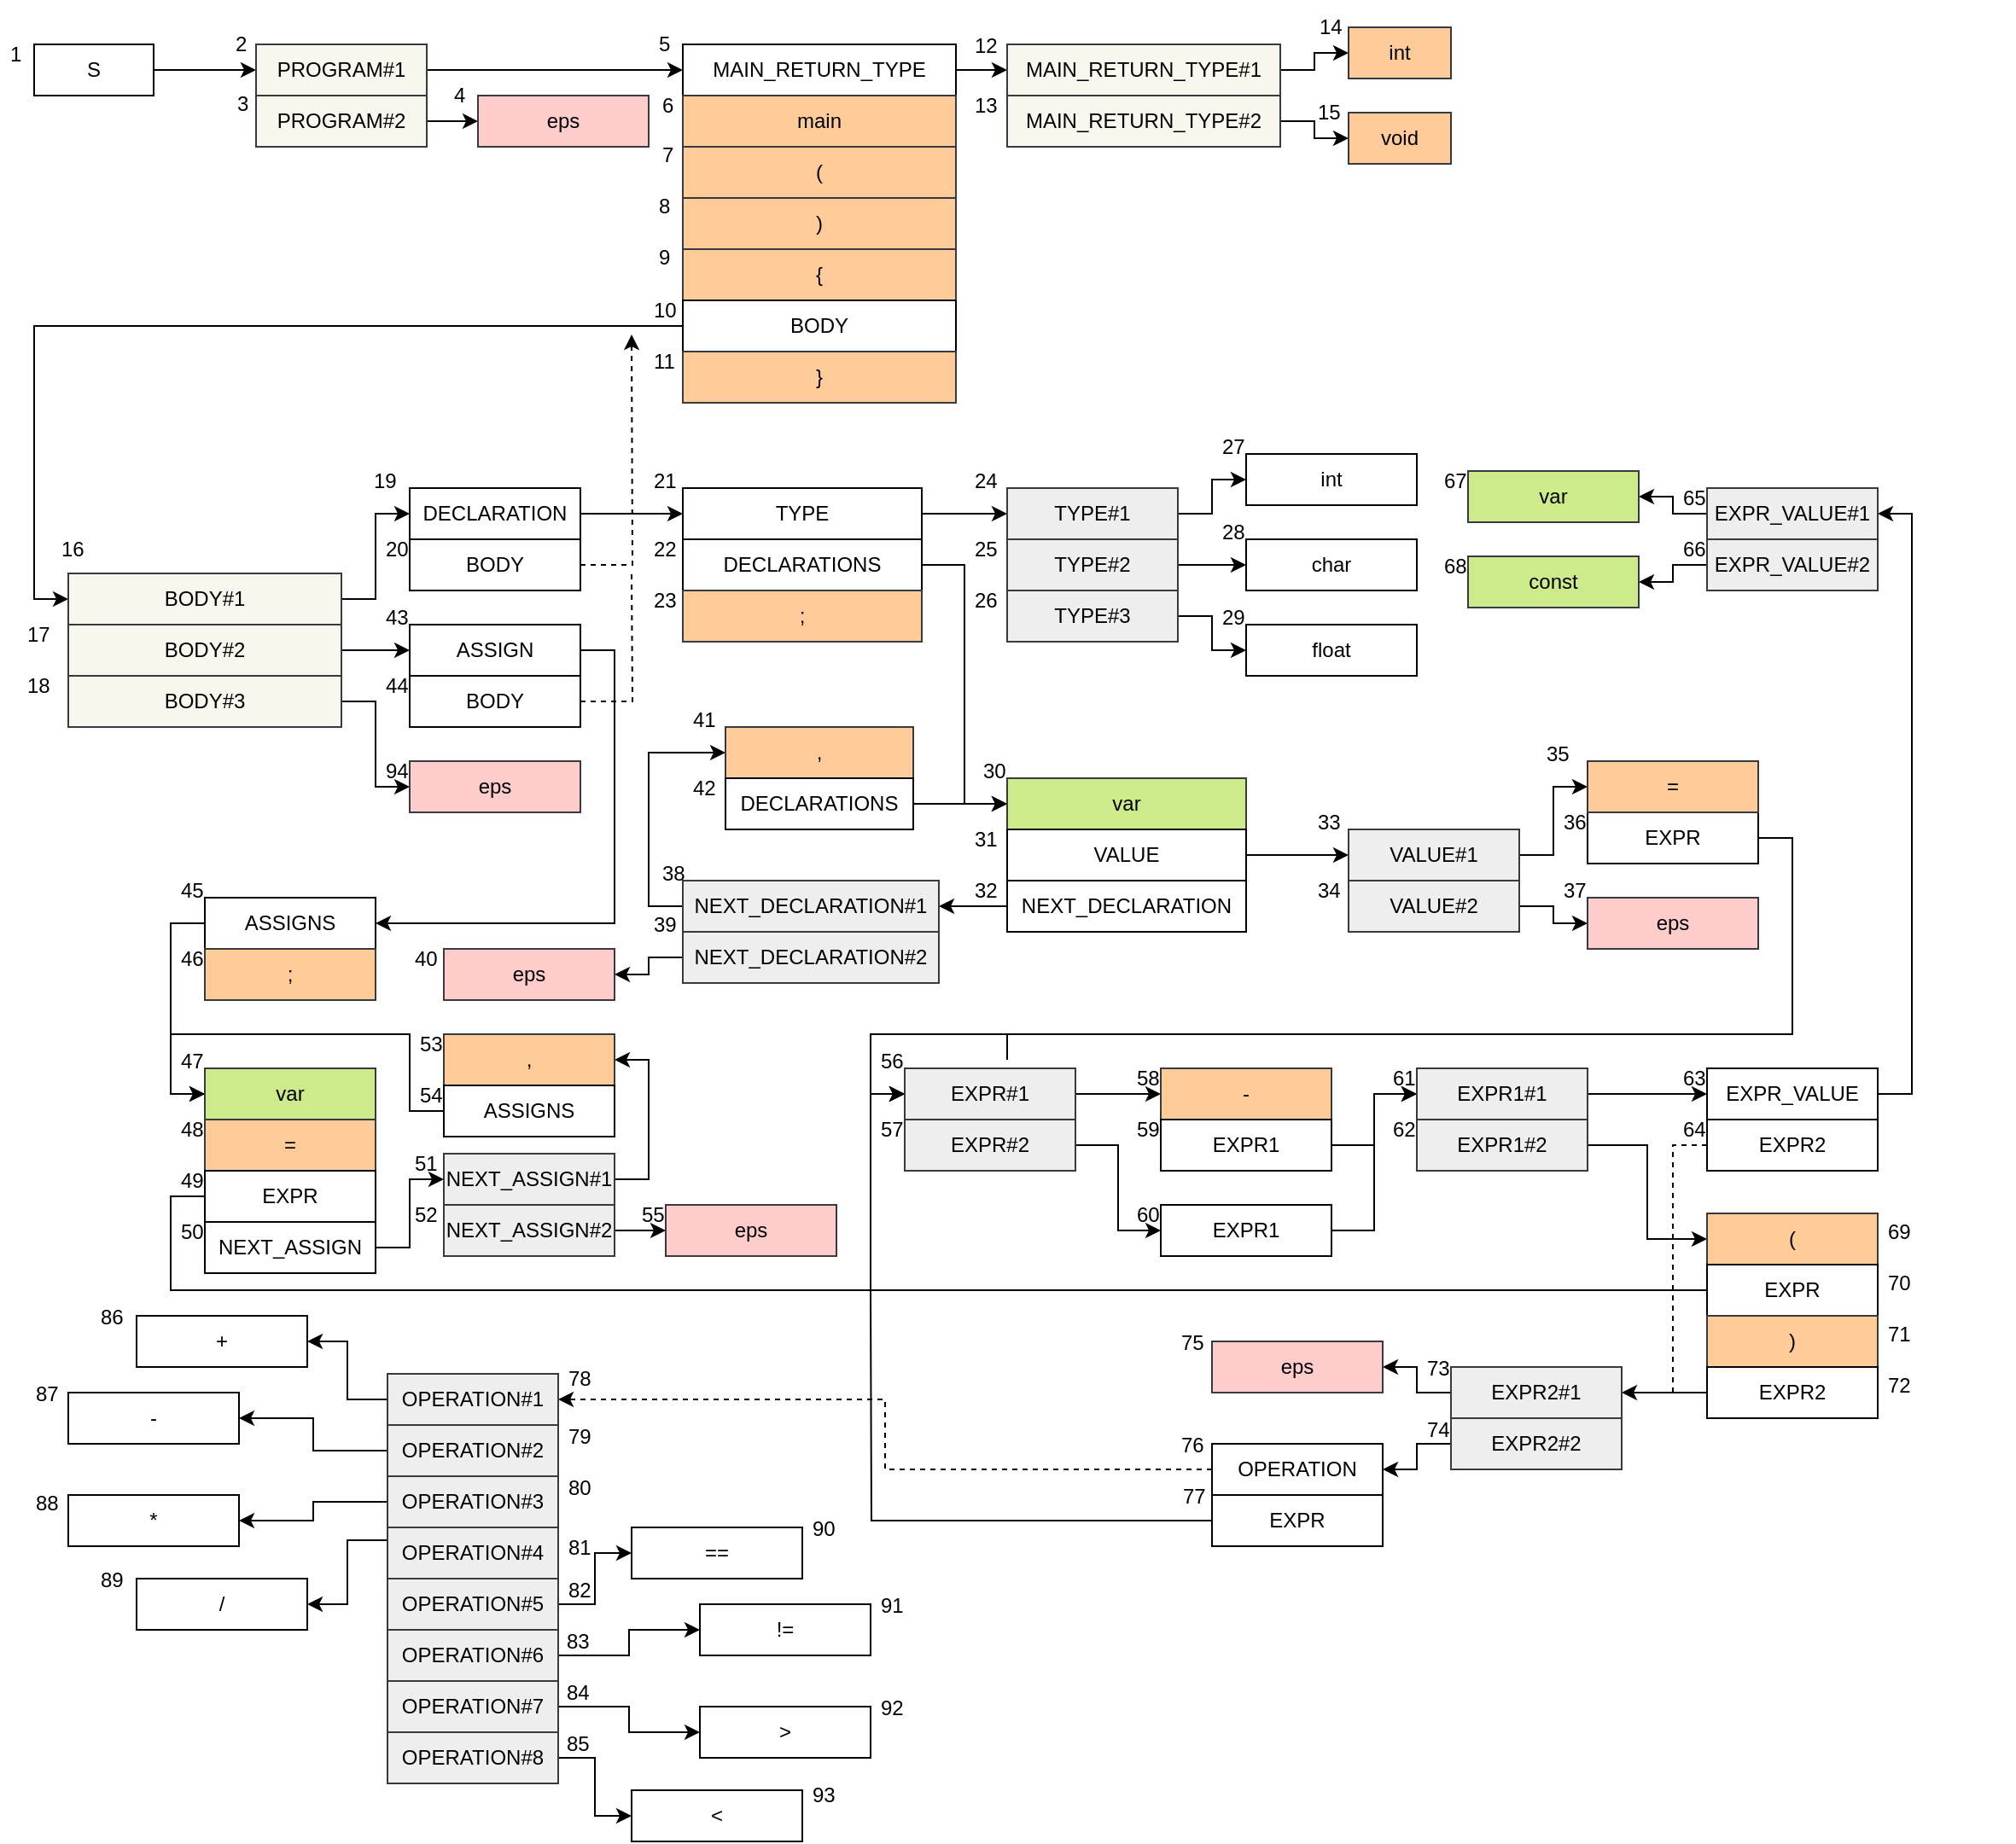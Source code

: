 <mxfile version="18.1.2" type="device"><diagram id="pjLTxiNcwIivjnRKtzq5" name="Page-1"><mxGraphModel dx="862" dy="459" grid="1" gridSize="10" guides="1" tooltips="1" connect="1" arrows="1" fold="1" page="1" pageScale="1" pageWidth="1200" pageHeight="1920" math="0" shadow="0"><root><mxCell id="0"/><mxCell id="1" parent="0"/><mxCell id="G7IB7IufVlFfRuErBcms-3" style="edgeStyle=orthogonalEdgeStyle;rounded=0;orthogonalLoop=1;jettySize=auto;html=1;exitX=1;exitY=0.5;exitDx=0;exitDy=0;entryX=0;entryY=0.5;entryDx=0;entryDy=0;" edge="1" parent="1" source="G7IB7IufVlFfRuErBcms-1" target="G7IB7IufVlFfRuErBcms-2"><mxGeometry relative="1" as="geometry"/></mxCell><mxCell id="G7IB7IufVlFfRuErBcms-1" value="S" style="rounded=0;whiteSpace=wrap;html=1;" vertex="1" parent="1"><mxGeometry x="20" y="40" width="70" height="30" as="geometry"/></mxCell><mxCell id="G7IB7IufVlFfRuErBcms-12" style="edgeStyle=orthogonalEdgeStyle;rounded=0;orthogonalLoop=1;jettySize=auto;html=1;exitX=1;exitY=0.5;exitDx=0;exitDy=0;entryX=0;entryY=0.5;entryDx=0;entryDy=0;" edge="1" parent="1" source="G7IB7IufVlFfRuErBcms-2" target="G7IB7IufVlFfRuErBcms-5"><mxGeometry relative="1" as="geometry"/></mxCell><mxCell id="G7IB7IufVlFfRuErBcms-2" value="PROGRAM#1" style="rounded=0;whiteSpace=wrap;html=1;fillColor=#f9f7ed;strokeColor=#36393d;" vertex="1" parent="1"><mxGeometry x="150" y="40" width="100" height="30" as="geometry"/></mxCell><mxCell id="G7IB7IufVlFfRuErBcms-14" style="edgeStyle=orthogonalEdgeStyle;rounded=0;orthogonalLoop=1;jettySize=auto;html=1;exitX=1;exitY=0.5;exitDx=0;exitDy=0;entryX=0;entryY=0.5;entryDx=0;entryDy=0;" edge="1" parent="1" source="G7IB7IufVlFfRuErBcms-4" target="G7IB7IufVlFfRuErBcms-13"><mxGeometry relative="1" as="geometry"/></mxCell><mxCell id="G7IB7IufVlFfRuErBcms-4" value="PROGRAM#2" style="rounded=0;whiteSpace=wrap;html=1;fillColor=#f9f7ed;strokeColor=#36393d;" vertex="1" parent="1"><mxGeometry x="150" y="70" width="100" height="30" as="geometry"/></mxCell><mxCell id="G7IB7IufVlFfRuErBcms-17" style="edgeStyle=orthogonalEdgeStyle;rounded=0;orthogonalLoop=1;jettySize=auto;html=1;exitX=1;exitY=0.5;exitDx=0;exitDy=0;entryX=0;entryY=0.5;entryDx=0;entryDy=0;" edge="1" parent="1" source="G7IB7IufVlFfRuErBcms-5" target="G7IB7IufVlFfRuErBcms-15"><mxGeometry relative="1" as="geometry"/></mxCell><mxCell id="G7IB7IufVlFfRuErBcms-5" value="MAIN_RETURN_TYPE" style="rounded=0;whiteSpace=wrap;html=1;" vertex="1" parent="1"><mxGeometry x="400" y="40" width="160" height="30" as="geometry"/></mxCell><mxCell id="G7IB7IufVlFfRuErBcms-6" value="main" style="rounded=0;whiteSpace=wrap;html=1;fillColor=#ffcc99;strokeColor=#36393d;" vertex="1" parent="1"><mxGeometry x="400" y="70" width="160" height="30" as="geometry"/></mxCell><mxCell id="G7IB7IufVlFfRuErBcms-7" value="(" style="rounded=0;whiteSpace=wrap;html=1;fillColor=#ffcc99;strokeColor=#36393d;" vertex="1" parent="1"><mxGeometry x="400" y="100" width="160" height="30" as="geometry"/></mxCell><mxCell id="G7IB7IufVlFfRuErBcms-8" value=")" style="rounded=0;whiteSpace=wrap;html=1;fillColor=#ffcc99;strokeColor=#36393d;" vertex="1" parent="1"><mxGeometry x="400" y="130" width="160" height="30" as="geometry"/></mxCell><mxCell id="G7IB7IufVlFfRuErBcms-9" value="{" style="rounded=0;whiteSpace=wrap;html=1;fillColor=#ffcc99;strokeColor=#36393d;" vertex="1" parent="1"><mxGeometry x="400" y="160" width="160" height="30" as="geometry"/></mxCell><mxCell id="G7IB7IufVlFfRuErBcms-29" style="edgeStyle=orthogonalEdgeStyle;rounded=0;orthogonalLoop=1;jettySize=auto;html=1;exitX=0;exitY=0.5;exitDx=0;exitDy=0;entryX=0;entryY=0.5;entryDx=0;entryDy=0;" edge="1" parent="1" source="G7IB7IufVlFfRuErBcms-10" target="G7IB7IufVlFfRuErBcms-22"><mxGeometry relative="1" as="geometry"/></mxCell><mxCell id="G7IB7IufVlFfRuErBcms-10" value="BODY" style="rounded=0;whiteSpace=wrap;html=1;" vertex="1" parent="1"><mxGeometry x="400" y="190" width="160" height="30" as="geometry"/></mxCell><mxCell id="G7IB7IufVlFfRuErBcms-11" value="}" style="rounded=0;whiteSpace=wrap;html=1;fillColor=#ffcc99;strokeColor=#36393d;" vertex="1" parent="1"><mxGeometry x="400" y="220" width="160" height="30" as="geometry"/></mxCell><mxCell id="G7IB7IufVlFfRuErBcms-13" value="eps" style="rounded=0;whiteSpace=wrap;html=1;fillColor=#ffcccc;strokeColor=#36393d;" vertex="1" parent="1"><mxGeometry x="280" y="70" width="100" height="30" as="geometry"/></mxCell><mxCell id="G7IB7IufVlFfRuErBcms-20" style="edgeStyle=orthogonalEdgeStyle;rounded=0;orthogonalLoop=1;jettySize=auto;html=1;exitX=1;exitY=0.5;exitDx=0;exitDy=0;entryX=0;entryY=0.5;entryDx=0;entryDy=0;" edge="1" parent="1" source="G7IB7IufVlFfRuErBcms-15" target="G7IB7IufVlFfRuErBcms-18"><mxGeometry relative="1" as="geometry"/></mxCell><mxCell id="G7IB7IufVlFfRuErBcms-15" value="MAIN_RETURN_TYPE#1" style="rounded=0;whiteSpace=wrap;html=1;fillColor=#f9f7ed;strokeColor=#36393d;" vertex="1" parent="1"><mxGeometry x="590" y="40" width="160" height="30" as="geometry"/></mxCell><mxCell id="G7IB7IufVlFfRuErBcms-21" style="edgeStyle=orthogonalEdgeStyle;rounded=0;orthogonalLoop=1;jettySize=auto;html=1;exitX=1;exitY=0.5;exitDx=0;exitDy=0;entryX=0;entryY=0.5;entryDx=0;entryDy=0;" edge="1" parent="1" source="G7IB7IufVlFfRuErBcms-16" target="G7IB7IufVlFfRuErBcms-19"><mxGeometry relative="1" as="geometry"/></mxCell><mxCell id="G7IB7IufVlFfRuErBcms-16" value="MAIN_RETURN_TYPE#2" style="rounded=0;whiteSpace=wrap;html=1;fillColor=#f9f7ed;strokeColor=#36393d;" vertex="1" parent="1"><mxGeometry x="590" y="70" width="160" height="30" as="geometry"/></mxCell><mxCell id="G7IB7IufVlFfRuErBcms-18" value="int" style="rounded=0;whiteSpace=wrap;html=1;fillColor=#ffcc99;strokeColor=#36393d;" vertex="1" parent="1"><mxGeometry x="790" y="30" width="60" height="30" as="geometry"/></mxCell><mxCell id="G7IB7IufVlFfRuErBcms-19" value="void" style="rounded=0;whiteSpace=wrap;html=1;fillColor=#ffcc99;strokeColor=#36393d;" vertex="1" parent="1"><mxGeometry x="790" y="80" width="60" height="30" as="geometry"/></mxCell><mxCell id="G7IB7IufVlFfRuErBcms-34" style="edgeStyle=orthogonalEdgeStyle;rounded=0;orthogonalLoop=1;jettySize=auto;html=1;exitX=1;exitY=0.5;exitDx=0;exitDy=0;entryX=0;entryY=0.5;entryDx=0;entryDy=0;" edge="1" parent="1" source="G7IB7IufVlFfRuErBcms-22" target="G7IB7IufVlFfRuErBcms-30"><mxGeometry relative="1" as="geometry"/></mxCell><mxCell id="G7IB7IufVlFfRuErBcms-22" value="BODY#1" style="rounded=0;whiteSpace=wrap;html=1;fillColor=#f9f7ed;strokeColor=#36393d;" vertex="1" parent="1"><mxGeometry x="40" y="350" width="160" height="30" as="geometry"/></mxCell><mxCell id="G7IB7IufVlFfRuErBcms-37" style="edgeStyle=orthogonalEdgeStyle;rounded=0;orthogonalLoop=1;jettySize=auto;html=1;exitX=1;exitY=0.5;exitDx=0;exitDy=0;entryX=0;entryY=0.5;entryDx=0;entryDy=0;" edge="1" parent="1" source="G7IB7IufVlFfRuErBcms-23" target="G7IB7IufVlFfRuErBcms-32"><mxGeometry relative="1" as="geometry"/></mxCell><mxCell id="G7IB7IufVlFfRuErBcms-23" value="BODY#2" style="rounded=0;whiteSpace=wrap;html=1;fillColor=#f9f7ed;strokeColor=#36393d;" vertex="1" parent="1"><mxGeometry x="40" y="380" width="160" height="30" as="geometry"/></mxCell><mxCell id="G7IB7IufVlFfRuErBcms-27" style="edgeStyle=orthogonalEdgeStyle;rounded=0;orthogonalLoop=1;jettySize=auto;html=1;exitX=1;exitY=0.5;exitDx=0;exitDy=0;entryX=0;entryY=0.5;entryDx=0;entryDy=0;" edge="1" parent="1" source="G7IB7IufVlFfRuErBcms-24" target="G7IB7IufVlFfRuErBcms-26"><mxGeometry relative="1" as="geometry"/></mxCell><mxCell id="G7IB7IufVlFfRuErBcms-24" value="BODY#3" style="rounded=0;whiteSpace=wrap;html=1;fillColor=#f9f7ed;strokeColor=#36393d;" vertex="1" parent="1"><mxGeometry x="40" y="410" width="160" height="30" as="geometry"/></mxCell><mxCell id="G7IB7IufVlFfRuErBcms-26" value="eps" style="rounded=0;whiteSpace=wrap;html=1;fillColor=#ffcccc;strokeColor=#36393d;" vertex="1" parent="1"><mxGeometry x="240" y="460" width="100" height="30" as="geometry"/></mxCell><mxCell id="G7IB7IufVlFfRuErBcms-39" style="edgeStyle=orthogonalEdgeStyle;rounded=0;orthogonalLoop=1;jettySize=auto;html=1;exitX=1;exitY=0.5;exitDx=0;exitDy=0;entryX=0;entryY=0.5;entryDx=0;entryDy=0;" edge="1" parent="1" source="G7IB7IufVlFfRuErBcms-30" target="G7IB7IufVlFfRuErBcms-38"><mxGeometry relative="1" as="geometry"/></mxCell><mxCell id="G7IB7IufVlFfRuErBcms-30" value="DECLARATION" style="rounded=0;whiteSpace=wrap;html=1;" vertex="1" parent="1"><mxGeometry x="240" y="300" width="100" height="30" as="geometry"/></mxCell><mxCell id="G7IB7IufVlFfRuErBcms-52" style="edgeStyle=orthogonalEdgeStyle;rounded=0;orthogonalLoop=1;jettySize=auto;html=1;exitX=1;exitY=0.5;exitDx=0;exitDy=0;dashed=1;" edge="1" parent="1" source="G7IB7IufVlFfRuErBcms-31"><mxGeometry relative="1" as="geometry"><mxPoint x="370" y="210.0" as="targetPoint"/></mxGeometry></mxCell><mxCell id="G7IB7IufVlFfRuErBcms-31" value="BODY" style="rounded=0;whiteSpace=wrap;html=1;" vertex="1" parent="1"><mxGeometry x="240" y="330" width="100" height="30" as="geometry"/></mxCell><mxCell id="G7IB7IufVlFfRuErBcms-81" style="edgeStyle=orthogonalEdgeStyle;rounded=0;orthogonalLoop=1;jettySize=auto;html=1;exitX=1;exitY=0.5;exitDx=0;exitDy=0;entryX=1;entryY=0.5;entryDx=0;entryDy=0;endArrow=classic;endFill=1;" edge="1" parent="1" source="G7IB7IufVlFfRuErBcms-32" target="G7IB7IufVlFfRuErBcms-79"><mxGeometry relative="1" as="geometry"/></mxCell><mxCell id="G7IB7IufVlFfRuErBcms-32" value="ASSIGN" style="rounded=0;whiteSpace=wrap;html=1;" vertex="1" parent="1"><mxGeometry x="240" y="380" width="100" height="30" as="geometry"/></mxCell><mxCell id="G7IB7IufVlFfRuErBcms-53" style="edgeStyle=orthogonalEdgeStyle;rounded=0;orthogonalLoop=1;jettySize=auto;html=1;exitX=1;exitY=0.5;exitDx=0;exitDy=0;dashed=1;endArrow=none;endFill=0;" edge="1" parent="1" source="G7IB7IufVlFfRuErBcms-33"><mxGeometry relative="1" as="geometry"><mxPoint x="370" y="350.0" as="targetPoint"/></mxGeometry></mxCell><mxCell id="G7IB7IufVlFfRuErBcms-33" value="BODY" style="rounded=0;whiteSpace=wrap;html=1;" vertex="1" parent="1"><mxGeometry x="240" y="410" width="100" height="30" as="geometry"/></mxCell><mxCell id="G7IB7IufVlFfRuErBcms-51" style="edgeStyle=orthogonalEdgeStyle;rounded=0;orthogonalLoop=1;jettySize=auto;html=1;exitX=1;exitY=0.5;exitDx=0;exitDy=0;entryX=0;entryY=0.5;entryDx=0;entryDy=0;" edge="1" parent="1" source="G7IB7IufVlFfRuErBcms-38" target="G7IB7IufVlFfRuErBcms-42"><mxGeometry relative="1" as="geometry"/></mxCell><mxCell id="G7IB7IufVlFfRuErBcms-38" value="TYPE" style="rounded=0;whiteSpace=wrap;html=1;" vertex="1" parent="1"><mxGeometry x="400" y="300" width="140" height="30" as="geometry"/></mxCell><mxCell id="G7IB7IufVlFfRuErBcms-57" style="edgeStyle=orthogonalEdgeStyle;rounded=0;orthogonalLoop=1;jettySize=auto;html=1;exitX=1;exitY=0.5;exitDx=0;exitDy=0;entryX=0;entryY=0.5;entryDx=0;entryDy=0;endArrow=classic;endFill=1;" edge="1" parent="1" source="G7IB7IufVlFfRuErBcms-40" target="G7IB7IufVlFfRuErBcms-54"><mxGeometry relative="1" as="geometry"/></mxCell><mxCell id="G7IB7IufVlFfRuErBcms-40" value="DECLARATIONS" style="rounded=0;whiteSpace=wrap;html=1;" vertex="1" parent="1"><mxGeometry x="400" y="330" width="140" height="30" as="geometry"/></mxCell><mxCell id="G7IB7IufVlFfRuErBcms-41" value=";" style="rounded=0;whiteSpace=wrap;html=1;fillColor=#ffcc99;strokeColor=#36393d;" vertex="1" parent="1"><mxGeometry x="400" y="360" width="140" height="30" as="geometry"/></mxCell><mxCell id="G7IB7IufVlFfRuErBcms-50" style="edgeStyle=orthogonalEdgeStyle;rounded=0;orthogonalLoop=1;jettySize=auto;html=1;exitX=1;exitY=0.5;exitDx=0;exitDy=0;entryX=0;entryY=0.5;entryDx=0;entryDy=0;" edge="1" parent="1" source="G7IB7IufVlFfRuErBcms-42" target="G7IB7IufVlFfRuErBcms-45"><mxGeometry relative="1" as="geometry"/></mxCell><mxCell id="G7IB7IufVlFfRuErBcms-42" value="TYPE#1" style="rounded=0;whiteSpace=wrap;html=1;fillColor=#eeeeee;strokeColor=#36393d;" vertex="1" parent="1"><mxGeometry x="590" y="300" width="100" height="30" as="geometry"/></mxCell><mxCell id="G7IB7IufVlFfRuErBcms-48" style="edgeStyle=orthogonalEdgeStyle;rounded=0;orthogonalLoop=1;jettySize=auto;html=1;exitX=1;exitY=0.5;exitDx=0;exitDy=0;entryX=0;entryY=0.5;entryDx=0;entryDy=0;" edge="1" parent="1" source="G7IB7IufVlFfRuErBcms-43" target="G7IB7IufVlFfRuErBcms-46"><mxGeometry relative="1" as="geometry"/></mxCell><mxCell id="G7IB7IufVlFfRuErBcms-43" value="TYPE#2" style="rounded=0;whiteSpace=wrap;html=1;fillColor=#eeeeee;strokeColor=#36393d;" vertex="1" parent="1"><mxGeometry x="590" y="330" width="100" height="30" as="geometry"/></mxCell><mxCell id="G7IB7IufVlFfRuErBcms-49" style="edgeStyle=orthogonalEdgeStyle;rounded=0;orthogonalLoop=1;jettySize=auto;html=1;exitX=1;exitY=0.5;exitDx=0;exitDy=0;entryX=0;entryY=0.5;entryDx=0;entryDy=0;" edge="1" parent="1" source="G7IB7IufVlFfRuErBcms-44" target="G7IB7IufVlFfRuErBcms-47"><mxGeometry relative="1" as="geometry"/></mxCell><mxCell id="G7IB7IufVlFfRuErBcms-44" value="TYPE#3" style="rounded=0;whiteSpace=wrap;html=1;fillColor=#eeeeee;strokeColor=#36393d;" vertex="1" parent="1"><mxGeometry x="590" y="360" width="100" height="30" as="geometry"/></mxCell><mxCell id="G7IB7IufVlFfRuErBcms-45" value="int" style="rounded=0;whiteSpace=wrap;html=1;" vertex="1" parent="1"><mxGeometry x="730" y="280" width="100" height="30" as="geometry"/></mxCell><mxCell id="G7IB7IufVlFfRuErBcms-46" value="char" style="rounded=0;whiteSpace=wrap;html=1;" vertex="1" parent="1"><mxGeometry x="730" y="330" width="100" height="30" as="geometry"/></mxCell><mxCell id="G7IB7IufVlFfRuErBcms-47" value="float" style="rounded=0;whiteSpace=wrap;html=1;" vertex="1" parent="1"><mxGeometry x="730" y="380" width="100" height="30" as="geometry"/></mxCell><mxCell id="G7IB7IufVlFfRuErBcms-54" value="var" style="rounded=0;whiteSpace=wrap;html=1;fillColor=#cdeb8b;strokeColor=#36393d;" vertex="1" parent="1"><mxGeometry x="590" y="470" width="140" height="30" as="geometry"/></mxCell><mxCell id="G7IB7IufVlFfRuErBcms-60" style="edgeStyle=orthogonalEdgeStyle;rounded=0;orthogonalLoop=1;jettySize=auto;html=1;exitX=1;exitY=0.5;exitDx=0;exitDy=0;entryX=0;entryY=0.5;entryDx=0;entryDy=0;endArrow=classic;endFill=1;" edge="1" parent="1" source="G7IB7IufVlFfRuErBcms-55" target="G7IB7IufVlFfRuErBcms-58"><mxGeometry relative="1" as="geometry"/></mxCell><mxCell id="G7IB7IufVlFfRuErBcms-55" value="VALUE" style="rounded=0;whiteSpace=wrap;html=1;" vertex="1" parent="1"><mxGeometry x="590" y="500" width="140" height="30" as="geometry"/></mxCell><mxCell id="G7IB7IufVlFfRuErBcms-68" style="edgeStyle=orthogonalEdgeStyle;rounded=0;orthogonalLoop=1;jettySize=auto;html=1;exitX=0;exitY=0.5;exitDx=0;exitDy=0;entryX=1;entryY=0.5;entryDx=0;entryDy=0;endArrow=classic;endFill=1;" edge="1" parent="1" source="G7IB7IufVlFfRuErBcms-56" target="G7IB7IufVlFfRuErBcms-66"><mxGeometry relative="1" as="geometry"/></mxCell><mxCell id="G7IB7IufVlFfRuErBcms-56" value="NEXT_DECLARATION" style="rounded=0;whiteSpace=wrap;html=1;" vertex="1" parent="1"><mxGeometry x="590" y="530" width="140" height="30" as="geometry"/></mxCell><mxCell id="G7IB7IufVlFfRuErBcms-65" style="edgeStyle=orthogonalEdgeStyle;rounded=0;orthogonalLoop=1;jettySize=auto;html=1;exitX=1;exitY=0.5;exitDx=0;exitDy=0;entryX=0;entryY=0.5;entryDx=0;entryDy=0;endArrow=classic;endFill=1;" edge="1" parent="1" source="G7IB7IufVlFfRuErBcms-58" target="G7IB7IufVlFfRuErBcms-62"><mxGeometry relative="1" as="geometry"/></mxCell><mxCell id="G7IB7IufVlFfRuErBcms-58" value="VALUE#1" style="rounded=0;whiteSpace=wrap;html=1;fillColor=#eeeeee;strokeColor=#36393d;" vertex="1" parent="1"><mxGeometry x="790" y="500" width="100" height="30" as="geometry"/></mxCell><mxCell id="G7IB7IufVlFfRuErBcms-64" style="edgeStyle=orthogonalEdgeStyle;rounded=0;orthogonalLoop=1;jettySize=auto;html=1;exitX=1;exitY=0.5;exitDx=0;exitDy=0;entryX=0;entryY=0.5;entryDx=0;entryDy=0;endArrow=classic;endFill=1;" edge="1" parent="1" source="G7IB7IufVlFfRuErBcms-59" target="G7IB7IufVlFfRuErBcms-63"><mxGeometry relative="1" as="geometry"/></mxCell><mxCell id="G7IB7IufVlFfRuErBcms-59" value="VALUE#2" style="rounded=0;whiteSpace=wrap;html=1;fillColor=#eeeeee;strokeColor=#36393d;" vertex="1" parent="1"><mxGeometry x="790" y="530" width="100" height="30" as="geometry"/></mxCell><mxCell id="G7IB7IufVlFfRuErBcms-99" style="edgeStyle=orthogonalEdgeStyle;rounded=0;orthogonalLoop=1;jettySize=auto;html=1;exitX=1;exitY=0.5;exitDx=0;exitDy=0;entryX=0;entryY=0.5;entryDx=0;entryDy=0;endArrow=classic;endFill=1;startArrow=none;" edge="1" parent="1" source="G7IB7IufVlFfRuErBcms-217" target="G7IB7IufVlFfRuErBcms-97"><mxGeometry relative="1" as="geometry"><Array as="points"><mxPoint x="510" y="620"/><mxPoint x="510" y="655"/></Array></mxGeometry></mxCell><mxCell id="G7IB7IufVlFfRuErBcms-61" value="EXPR" style="rounded=0;whiteSpace=wrap;html=1;" vertex="1" parent="1"><mxGeometry x="930" y="490" width="100" height="30" as="geometry"/></mxCell><mxCell id="G7IB7IufVlFfRuErBcms-62" value="=" style="rounded=0;whiteSpace=wrap;html=1;fillColor=#ffcc99;strokeColor=#36393d;" vertex="1" parent="1"><mxGeometry x="930" y="460" width="100" height="30" as="geometry"/></mxCell><mxCell id="G7IB7IufVlFfRuErBcms-63" value="eps" style="rounded=0;whiteSpace=wrap;html=1;fillColor=#ffcccc;strokeColor=#36393d;" vertex="1" parent="1"><mxGeometry x="930" y="540" width="100" height="30" as="geometry"/></mxCell><mxCell id="G7IB7IufVlFfRuErBcms-76" style="edgeStyle=orthogonalEdgeStyle;rounded=0;orthogonalLoop=1;jettySize=auto;html=1;exitX=0;exitY=0.5;exitDx=0;exitDy=0;entryX=0;entryY=0.5;entryDx=0;entryDy=0;endArrow=classic;endFill=1;" edge="1" parent="1" source="G7IB7IufVlFfRuErBcms-66" target="G7IB7IufVlFfRuErBcms-71"><mxGeometry relative="1" as="geometry"/></mxCell><mxCell id="G7IB7IufVlFfRuErBcms-66" value="NEXT_DECLARATION#1" style="rounded=0;whiteSpace=wrap;html=1;fillColor=#eeeeee;strokeColor=#36393d;" vertex="1" parent="1"><mxGeometry x="400" y="530" width="150" height="30" as="geometry"/></mxCell><mxCell id="G7IB7IufVlFfRuErBcms-70" style="edgeStyle=orthogonalEdgeStyle;rounded=0;orthogonalLoop=1;jettySize=auto;html=1;exitX=0;exitY=0.5;exitDx=0;exitDy=0;endArrow=classic;endFill=1;" edge="1" parent="1" source="G7IB7IufVlFfRuErBcms-67" target="G7IB7IufVlFfRuErBcms-69"><mxGeometry relative="1" as="geometry"/></mxCell><mxCell id="G7IB7IufVlFfRuErBcms-67" value="NEXT_DECLARATION#2" style="rounded=0;whiteSpace=wrap;html=1;fillColor=#eeeeee;strokeColor=#36393d;" vertex="1" parent="1"><mxGeometry x="400" y="560" width="150" height="30" as="geometry"/></mxCell><mxCell id="G7IB7IufVlFfRuErBcms-69" value="eps" style="rounded=0;whiteSpace=wrap;html=1;fillColor=#ffcccc;strokeColor=#36393d;" vertex="1" parent="1"><mxGeometry x="260" y="570" width="100" height="30" as="geometry"/></mxCell><mxCell id="G7IB7IufVlFfRuErBcms-71" value="," style="rounded=0;whiteSpace=wrap;html=1;fillColor=#ffcc99;strokeColor=#36393d;" vertex="1" parent="1"><mxGeometry x="425" y="440" width="110" height="30" as="geometry"/></mxCell><mxCell id="G7IB7IufVlFfRuErBcms-77" style="edgeStyle=orthogonalEdgeStyle;rounded=0;orthogonalLoop=1;jettySize=auto;html=1;exitX=1;exitY=0.5;exitDx=0;exitDy=0;entryX=0;entryY=0.5;entryDx=0;entryDy=0;endArrow=classic;endFill=1;" edge="1" parent="1" source="G7IB7IufVlFfRuErBcms-72" target="G7IB7IufVlFfRuErBcms-54"><mxGeometry relative="1" as="geometry"/></mxCell><mxCell id="G7IB7IufVlFfRuErBcms-72" value="DECLARATIONS" style="rounded=0;whiteSpace=wrap;html=1;" vertex="1" parent="1"><mxGeometry x="425" y="470" width="110" height="30" as="geometry"/></mxCell><mxCell id="G7IB7IufVlFfRuErBcms-83" style="edgeStyle=orthogonalEdgeStyle;rounded=0;orthogonalLoop=1;jettySize=auto;html=1;exitX=0;exitY=0.5;exitDx=0;exitDy=0;entryX=0;entryY=0.5;entryDx=0;entryDy=0;endArrow=classic;endFill=1;" edge="1" parent="1" source="G7IB7IufVlFfRuErBcms-79" target="G7IB7IufVlFfRuErBcms-82"><mxGeometry relative="1" as="geometry"/></mxCell><mxCell id="G7IB7IufVlFfRuErBcms-79" value="ASSIGNS" style="rounded=0;whiteSpace=wrap;html=1;" vertex="1" parent="1"><mxGeometry x="120" y="540" width="100" height="30" as="geometry"/></mxCell><mxCell id="G7IB7IufVlFfRuErBcms-80" value=";" style="rounded=0;whiteSpace=wrap;html=1;fillColor=#ffcc99;strokeColor=#36393d;" vertex="1" parent="1"><mxGeometry x="120" y="570" width="100" height="30" as="geometry"/></mxCell><mxCell id="G7IB7IufVlFfRuErBcms-82" value="var" style="rounded=0;whiteSpace=wrap;html=1;fillColor=#cdeb8b;strokeColor=#36393d;" vertex="1" parent="1"><mxGeometry x="120" y="640" width="100" height="30" as="geometry"/></mxCell><mxCell id="G7IB7IufVlFfRuErBcms-84" value="=" style="rounded=0;whiteSpace=wrap;html=1;fillColor=#ffcc99;strokeColor=#36393d;" vertex="1" parent="1"><mxGeometry x="120" y="670" width="100" height="30" as="geometry"/></mxCell><mxCell id="G7IB7IufVlFfRuErBcms-263" style="edgeStyle=orthogonalEdgeStyle;rounded=0;orthogonalLoop=1;jettySize=auto;html=1;exitX=0;exitY=0.5;exitDx=0;exitDy=0;entryX=0;entryY=0.5;entryDx=0;entryDy=0;endArrow=classic;endFill=1;" edge="1" parent="1" source="G7IB7IufVlFfRuErBcms-85" target="G7IB7IufVlFfRuErBcms-97"><mxGeometry relative="1" as="geometry"><Array as="points"><mxPoint x="100" y="715"/><mxPoint x="100" y="770"/><mxPoint x="510" y="770"/><mxPoint x="510" y="655"/></Array></mxGeometry></mxCell><mxCell id="G7IB7IufVlFfRuErBcms-85" value="EXPR" style="rounded=0;whiteSpace=wrap;html=1;" vertex="1" parent="1"><mxGeometry x="120" y="700" width="100" height="30" as="geometry"/></mxCell><mxCell id="G7IB7IufVlFfRuErBcms-260" style="edgeStyle=orthogonalEdgeStyle;rounded=0;orthogonalLoop=1;jettySize=auto;html=1;exitX=1;exitY=0.5;exitDx=0;exitDy=0;entryX=0;entryY=0.5;entryDx=0;entryDy=0;endArrow=classic;endFill=1;" edge="1" parent="1" source="G7IB7IufVlFfRuErBcms-86" target="G7IB7IufVlFfRuErBcms-87"><mxGeometry relative="1" as="geometry"/></mxCell><mxCell id="G7IB7IufVlFfRuErBcms-86" value="NEXT_ASSIGN" style="rounded=0;whiteSpace=wrap;html=1;" vertex="1" parent="1"><mxGeometry x="120" y="730" width="100" height="30" as="geometry"/></mxCell><mxCell id="G7IB7IufVlFfRuErBcms-96" style="edgeStyle=orthogonalEdgeStyle;rounded=0;orthogonalLoop=1;jettySize=auto;html=1;exitX=1;exitY=0.5;exitDx=0;exitDy=0;endArrow=classic;endFill=1;entryX=1;entryY=0.5;entryDx=0;entryDy=0;" edge="1" parent="1" source="G7IB7IufVlFfRuErBcms-87" target="G7IB7IufVlFfRuErBcms-90"><mxGeometry relative="1" as="geometry"><mxPoint x="370" y="650" as="targetPoint"/></mxGeometry></mxCell><mxCell id="G7IB7IufVlFfRuErBcms-87" value="NEXT_ASSIGN#1" style="rounded=0;whiteSpace=wrap;html=1;fillColor=#eeeeee;strokeColor=#36393d;" vertex="1" parent="1"><mxGeometry x="260" y="690" width="100" height="30" as="geometry"/></mxCell><mxCell id="G7IB7IufVlFfRuErBcms-95" style="edgeStyle=orthogonalEdgeStyle;rounded=0;orthogonalLoop=1;jettySize=auto;html=1;exitX=1;exitY=0.5;exitDx=0;exitDy=0;entryX=0;entryY=0.5;entryDx=0;entryDy=0;endArrow=classic;endFill=1;" edge="1" parent="1" source="G7IB7IufVlFfRuErBcms-88" target="G7IB7IufVlFfRuErBcms-94"><mxGeometry relative="1" as="geometry"/></mxCell><mxCell id="G7IB7IufVlFfRuErBcms-88" value="NEXT_ASSIGN#2" style="rounded=0;whiteSpace=wrap;html=1;fillColor=#eeeeee;strokeColor=#36393d;" vertex="1" parent="1"><mxGeometry x="260" y="720" width="100" height="30" as="geometry"/></mxCell><mxCell id="G7IB7IufVlFfRuErBcms-90" value="," style="rounded=0;whiteSpace=wrap;html=1;fillColor=#ffcc99;strokeColor=#36393d;" vertex="1" parent="1"><mxGeometry x="260" y="620" width="100" height="30" as="geometry"/></mxCell><mxCell id="G7IB7IufVlFfRuErBcms-93" style="edgeStyle=orthogonalEdgeStyle;rounded=0;orthogonalLoop=1;jettySize=auto;html=1;exitX=0;exitY=0.5;exitDx=0;exitDy=0;entryX=0;entryY=0.5;entryDx=0;entryDy=0;endArrow=classic;endFill=1;" edge="1" parent="1" source="G7IB7IufVlFfRuErBcms-91" target="G7IB7IufVlFfRuErBcms-82"><mxGeometry relative="1" as="geometry"><Array as="points"><mxPoint x="240" y="665"/><mxPoint x="240" y="620"/><mxPoint x="100" y="620"/><mxPoint x="100" y="655"/></Array></mxGeometry></mxCell><mxCell id="G7IB7IufVlFfRuErBcms-91" value="ASSIGNS" style="rounded=0;whiteSpace=wrap;html=1;" vertex="1" parent="1"><mxGeometry x="260" y="650" width="100" height="30" as="geometry"/></mxCell><mxCell id="G7IB7IufVlFfRuErBcms-94" value="eps" style="rounded=0;whiteSpace=wrap;html=1;fillColor=#ffcccc;strokeColor=#36393d;" vertex="1" parent="1"><mxGeometry x="390" y="720" width="100" height="30" as="geometry"/></mxCell><mxCell id="G7IB7IufVlFfRuErBcms-104" style="edgeStyle=orthogonalEdgeStyle;rounded=0;orthogonalLoop=1;jettySize=auto;html=1;exitX=1;exitY=0.5;exitDx=0;exitDy=0;entryX=0;entryY=0.5;entryDx=0;entryDy=0;endArrow=classic;endFill=1;" edge="1" parent="1" source="G7IB7IufVlFfRuErBcms-97" target="G7IB7IufVlFfRuErBcms-101"><mxGeometry relative="1" as="geometry"/></mxCell><mxCell id="G7IB7IufVlFfRuErBcms-97" value="EXPR#1" style="rounded=0;whiteSpace=wrap;html=1;fillColor=#eeeeee;strokeColor=#36393d;" vertex="1" parent="1"><mxGeometry x="530" y="640" width="100" height="30" as="geometry"/></mxCell><mxCell id="G7IB7IufVlFfRuErBcms-105" style="edgeStyle=orthogonalEdgeStyle;rounded=0;orthogonalLoop=1;jettySize=auto;html=1;exitX=1;exitY=0.5;exitDx=0;exitDy=0;entryX=0;entryY=0.5;entryDx=0;entryDy=0;endArrow=classic;endFill=1;" edge="1" parent="1" source="G7IB7IufVlFfRuErBcms-98" target="G7IB7IufVlFfRuErBcms-103"><mxGeometry relative="1" as="geometry"/></mxCell><mxCell id="G7IB7IufVlFfRuErBcms-98" value="EXPR#2" style="rounded=0;whiteSpace=wrap;html=1;fillColor=#eeeeee;strokeColor=#36393d;" vertex="1" parent="1"><mxGeometry x="530" y="670" width="100" height="30" as="geometry"/></mxCell><mxCell id="G7IB7IufVlFfRuErBcms-101" value="-" style="rounded=0;whiteSpace=wrap;html=1;fillColor=#ffcc99;strokeColor=#36393d;" vertex="1" parent="1"><mxGeometry x="680" y="640" width="100" height="30" as="geometry"/></mxCell><mxCell id="G7IB7IufVlFfRuErBcms-107" style="edgeStyle=orthogonalEdgeStyle;rounded=0;orthogonalLoop=1;jettySize=auto;html=1;exitX=1;exitY=0.5;exitDx=0;exitDy=0;entryX=0;entryY=0.5;entryDx=0;entryDy=0;endArrow=classic;endFill=1;" edge="1" parent="1" source="G7IB7IufVlFfRuErBcms-102" target="G7IB7IufVlFfRuErBcms-106"><mxGeometry relative="1" as="geometry"/></mxCell><mxCell id="G7IB7IufVlFfRuErBcms-102" value="EXPR1" style="rounded=0;whiteSpace=wrap;html=1;" vertex="1" parent="1"><mxGeometry x="680" y="670" width="100" height="30" as="geometry"/></mxCell><mxCell id="G7IB7IufVlFfRuErBcms-108" style="edgeStyle=orthogonalEdgeStyle;rounded=0;orthogonalLoop=1;jettySize=auto;html=1;exitX=1;exitY=0.5;exitDx=0;exitDy=0;entryX=0;entryY=0.5;entryDx=0;entryDy=0;endArrow=classic;endFill=1;" edge="1" parent="1" source="G7IB7IufVlFfRuErBcms-103" target="G7IB7IufVlFfRuErBcms-106"><mxGeometry relative="1" as="geometry"/></mxCell><mxCell id="G7IB7IufVlFfRuErBcms-103" value="EXPR1" style="rounded=0;whiteSpace=wrap;html=1;" vertex="1" parent="1"><mxGeometry x="680" y="720" width="100" height="30" as="geometry"/></mxCell><mxCell id="G7IB7IufVlFfRuErBcms-112" style="edgeStyle=orthogonalEdgeStyle;rounded=0;orthogonalLoop=1;jettySize=auto;html=1;exitX=1;exitY=0.5;exitDx=0;exitDy=0;entryX=0;entryY=0.5;entryDx=0;entryDy=0;endArrow=classic;endFill=1;" edge="1" parent="1" source="G7IB7IufVlFfRuErBcms-106" target="G7IB7IufVlFfRuErBcms-110"><mxGeometry relative="1" as="geometry"/></mxCell><mxCell id="G7IB7IufVlFfRuErBcms-106" value="EXPR1#1" style="rounded=0;whiteSpace=wrap;html=1;fillColor=#eeeeee;strokeColor=#36393d;" vertex="1" parent="1"><mxGeometry x="830" y="640" width="100" height="30" as="geometry"/></mxCell><mxCell id="G7IB7IufVlFfRuErBcms-257" style="edgeStyle=orthogonalEdgeStyle;rounded=0;orthogonalLoop=1;jettySize=auto;html=1;exitX=1;exitY=0.5;exitDx=0;exitDy=0;entryX=0;entryY=0.5;entryDx=0;entryDy=0;endArrow=classic;endFill=1;" edge="1" parent="1" source="G7IB7IufVlFfRuErBcms-109" target="G7IB7IufVlFfRuErBcms-113"><mxGeometry relative="1" as="geometry"/></mxCell><mxCell id="G7IB7IufVlFfRuErBcms-109" value="EXPR1#2" style="rounded=0;whiteSpace=wrap;html=1;fillColor=#eeeeee;strokeColor=#36393d;" vertex="1" parent="1"><mxGeometry x="830" y="670" width="100" height="30" as="geometry"/></mxCell><mxCell id="G7IB7IufVlFfRuErBcms-123" style="edgeStyle=orthogonalEdgeStyle;rounded=0;orthogonalLoop=1;jettySize=auto;html=1;exitX=1;exitY=0.5;exitDx=0;exitDy=0;entryX=1;entryY=0.5;entryDx=0;entryDy=0;endArrow=classic;endFill=1;" edge="1" parent="1" source="G7IB7IufVlFfRuErBcms-110" target="G7IB7IufVlFfRuErBcms-117"><mxGeometry relative="1" as="geometry"/></mxCell><mxCell id="G7IB7IufVlFfRuErBcms-110" value="EXPR_VALUE" style="rounded=0;whiteSpace=wrap;html=1;" vertex="1" parent="1"><mxGeometry x="1000" y="640" width="100" height="30" as="geometry"/></mxCell><mxCell id="G7IB7IufVlFfRuErBcms-129" style="edgeStyle=orthogonalEdgeStyle;rounded=0;orthogonalLoop=1;jettySize=auto;html=1;exitX=0;exitY=0.5;exitDx=0;exitDy=0;endArrow=none;endFill=0;dashed=1;" edge="1" parent="1" source="G7IB7IufVlFfRuErBcms-111"><mxGeometry relative="1" as="geometry"><mxPoint x="980" y="830" as="targetPoint"/></mxGeometry></mxCell><mxCell id="G7IB7IufVlFfRuErBcms-111" value="EXPR2" style="rounded=0;whiteSpace=wrap;html=1;" vertex="1" parent="1"><mxGeometry x="1000" y="670" width="100" height="30" as="geometry"/></mxCell><mxCell id="G7IB7IufVlFfRuErBcms-113" value="(" style="rounded=0;whiteSpace=wrap;html=1;fillColor=#ffcc99;strokeColor=#36393d;" vertex="1" parent="1"><mxGeometry x="1000" y="725" width="100" height="30" as="geometry"/></mxCell><mxCell id="G7IB7IufVlFfRuErBcms-124" style="edgeStyle=orthogonalEdgeStyle;rounded=0;orthogonalLoop=1;jettySize=auto;html=1;exitX=0;exitY=0.5;exitDx=0;exitDy=0;entryX=0;entryY=0.5;entryDx=0;entryDy=0;endArrow=classic;endFill=1;" edge="1" parent="1" source="G7IB7IufVlFfRuErBcms-114" target="G7IB7IufVlFfRuErBcms-97"><mxGeometry relative="1" as="geometry"/></mxCell><mxCell id="G7IB7IufVlFfRuErBcms-114" value="EXPR" style="rounded=0;whiteSpace=wrap;html=1;" vertex="1" parent="1"><mxGeometry x="1000" y="755" width="100" height="30" as="geometry"/></mxCell><mxCell id="G7IB7IufVlFfRuErBcms-115" value=")" style="rounded=0;whiteSpace=wrap;html=1;fillColor=#ffcc99;strokeColor=#36393d;" vertex="1" parent="1"><mxGeometry x="1000" y="785" width="100" height="30" as="geometry"/></mxCell><mxCell id="G7IB7IufVlFfRuErBcms-127" style="edgeStyle=orthogonalEdgeStyle;rounded=0;orthogonalLoop=1;jettySize=auto;html=1;exitX=0;exitY=0.5;exitDx=0;exitDy=0;entryX=1;entryY=0.5;entryDx=0;entryDy=0;endArrow=classic;endFill=1;" edge="1" parent="1" source="G7IB7IufVlFfRuErBcms-116" target="G7IB7IufVlFfRuErBcms-125"><mxGeometry relative="1" as="geometry"/></mxCell><mxCell id="G7IB7IufVlFfRuErBcms-116" value="EXPR2" style="rounded=0;whiteSpace=wrap;html=1;" vertex="1" parent="1"><mxGeometry x="1000" y="815" width="100" height="30" as="geometry"/></mxCell><mxCell id="G7IB7IufVlFfRuErBcms-122" style="edgeStyle=orthogonalEdgeStyle;rounded=0;orthogonalLoop=1;jettySize=auto;html=1;exitX=0;exitY=0.5;exitDx=0;exitDy=0;entryX=1;entryY=0.5;entryDx=0;entryDy=0;endArrow=classic;endFill=1;" edge="1" parent="1" source="G7IB7IufVlFfRuErBcms-117" target="G7IB7IufVlFfRuErBcms-119"><mxGeometry relative="1" as="geometry"/></mxCell><mxCell id="G7IB7IufVlFfRuErBcms-117" value="EXPR_VALUE#1" style="rounded=0;whiteSpace=wrap;html=1;fillColor=#eeeeee;strokeColor=#36393d;" vertex="1" parent="1"><mxGeometry x="1000" y="300" width="100" height="30" as="geometry"/></mxCell><mxCell id="G7IB7IufVlFfRuErBcms-121" style="edgeStyle=orthogonalEdgeStyle;rounded=0;orthogonalLoop=1;jettySize=auto;html=1;exitX=0;exitY=0.5;exitDx=0;exitDy=0;entryX=1;entryY=0.5;entryDx=0;entryDy=0;endArrow=classic;endFill=1;" edge="1" parent="1" source="G7IB7IufVlFfRuErBcms-118" target="G7IB7IufVlFfRuErBcms-120"><mxGeometry relative="1" as="geometry"/></mxCell><mxCell id="G7IB7IufVlFfRuErBcms-118" value="EXPR_VALUE#2" style="rounded=0;whiteSpace=wrap;html=1;fillColor=#eeeeee;strokeColor=#36393d;" vertex="1" parent="1"><mxGeometry x="1000" y="330" width="100" height="30" as="geometry"/></mxCell><mxCell id="G7IB7IufVlFfRuErBcms-119" value="var" style="rounded=0;whiteSpace=wrap;html=1;fillColor=#cdeb8b;strokeColor=#36393d;" vertex="1" parent="1"><mxGeometry x="860" y="290" width="100" height="30" as="geometry"/></mxCell><mxCell id="G7IB7IufVlFfRuErBcms-120" value="const" style="rounded=0;whiteSpace=wrap;html=1;fillColor=#cdeb8b;strokeColor=#36393d;" vertex="1" parent="1"><mxGeometry x="860" y="340" width="100" height="30" as="geometry"/></mxCell><mxCell id="G7IB7IufVlFfRuErBcms-131" style="edgeStyle=orthogonalEdgeStyle;rounded=0;orthogonalLoop=1;jettySize=auto;html=1;exitX=0;exitY=0.5;exitDx=0;exitDy=0;entryX=1;entryY=0.5;entryDx=0;entryDy=0;endArrow=classic;endFill=1;" edge="1" parent="1" source="G7IB7IufVlFfRuErBcms-125" target="G7IB7IufVlFfRuErBcms-130"><mxGeometry relative="1" as="geometry"/></mxCell><mxCell id="G7IB7IufVlFfRuErBcms-125" value="EXPR2#1" style="rounded=0;whiteSpace=wrap;html=1;fillColor=#eeeeee;strokeColor=#36393d;" vertex="1" parent="1"><mxGeometry x="850" y="815" width="100" height="30" as="geometry"/></mxCell><mxCell id="G7IB7IufVlFfRuErBcms-134" style="edgeStyle=orthogonalEdgeStyle;rounded=0;orthogonalLoop=1;jettySize=auto;html=1;exitX=0;exitY=0.5;exitDx=0;exitDy=0;entryX=1;entryY=0.5;entryDx=0;entryDy=0;endArrow=classic;endFill=1;" edge="1" parent="1" source="G7IB7IufVlFfRuErBcms-126" target="G7IB7IufVlFfRuErBcms-132"><mxGeometry relative="1" as="geometry"/></mxCell><mxCell id="G7IB7IufVlFfRuErBcms-126" value="EXPR2#2" style="rounded=0;whiteSpace=wrap;html=1;fillColor=#eeeeee;strokeColor=#36393d;" vertex="1" parent="1"><mxGeometry x="850" y="845" width="100" height="30" as="geometry"/></mxCell><mxCell id="G7IB7IufVlFfRuErBcms-130" value="eps" style="rounded=0;whiteSpace=wrap;html=1;fillColor=#ffcccc;strokeColor=#36393d;" vertex="1" parent="1"><mxGeometry x="710" y="800" width="100" height="30" as="geometry"/></mxCell><mxCell id="G7IB7IufVlFfRuErBcms-145" style="edgeStyle=orthogonalEdgeStyle;rounded=0;orthogonalLoop=1;jettySize=auto;html=1;exitX=0;exitY=0.5;exitDx=0;exitDy=0;entryX=1;entryY=0.5;entryDx=0;entryDy=0;endArrow=classic;endFill=1;dashed=1;" edge="1" parent="1" source="G7IB7IufVlFfRuErBcms-132" target="G7IB7IufVlFfRuErBcms-137"><mxGeometry relative="1" as="geometry"/></mxCell><mxCell id="G7IB7IufVlFfRuErBcms-132" value="OPERATION" style="rounded=0;whiteSpace=wrap;html=1;" vertex="1" parent="1"><mxGeometry x="710" y="860" width="100" height="30" as="geometry"/></mxCell><mxCell id="G7IB7IufVlFfRuErBcms-135" style="edgeStyle=orthogonalEdgeStyle;rounded=0;orthogonalLoop=1;jettySize=auto;html=1;exitX=0;exitY=0.5;exitDx=0;exitDy=0;endArrow=none;endFill=0;" edge="1" parent="1" source="G7IB7IufVlFfRuErBcms-133"><mxGeometry relative="1" as="geometry"><mxPoint x="510" y="770" as="targetPoint"/></mxGeometry></mxCell><mxCell id="G7IB7IufVlFfRuErBcms-133" value="EXPR" style="rounded=0;whiteSpace=wrap;html=1;" vertex="1" parent="1"><mxGeometry x="710" y="890" width="100" height="30" as="geometry"/></mxCell><mxCell id="G7IB7IufVlFfRuErBcms-146" style="edgeStyle=orthogonalEdgeStyle;rounded=0;orthogonalLoop=1;jettySize=auto;html=1;exitX=0;exitY=0.5;exitDx=0;exitDy=0;entryX=1;entryY=0.5;entryDx=0;entryDy=0;endArrow=classic;endFill=1;" edge="1" parent="1" source="G7IB7IufVlFfRuErBcms-137" target="G7IB7IufVlFfRuErBcms-141"><mxGeometry relative="1" as="geometry"/></mxCell><mxCell id="G7IB7IufVlFfRuErBcms-137" value="OPERATION#1" style="rounded=0;whiteSpace=wrap;html=1;fillColor=#eeeeee;strokeColor=#36393d;" vertex="1" parent="1"><mxGeometry x="227" y="819" width="100" height="30" as="geometry"/></mxCell><mxCell id="G7IB7IufVlFfRuErBcms-147" style="edgeStyle=orthogonalEdgeStyle;rounded=0;orthogonalLoop=1;jettySize=auto;html=1;exitX=0;exitY=0.5;exitDx=0;exitDy=0;entryX=1;entryY=0.5;entryDx=0;entryDy=0;endArrow=classic;endFill=1;" edge="1" parent="1" source="G7IB7IufVlFfRuErBcms-138" target="G7IB7IufVlFfRuErBcms-142"><mxGeometry relative="1" as="geometry"/></mxCell><mxCell id="G7IB7IufVlFfRuErBcms-138" value="OPERATION#2" style="rounded=0;whiteSpace=wrap;html=1;fillColor=#eeeeee;strokeColor=#36393d;" vertex="1" parent="1"><mxGeometry x="227" y="849" width="100" height="30" as="geometry"/></mxCell><mxCell id="G7IB7IufVlFfRuErBcms-148" style="edgeStyle=orthogonalEdgeStyle;rounded=0;orthogonalLoop=1;jettySize=auto;html=1;exitX=0;exitY=0.5;exitDx=0;exitDy=0;entryX=1;entryY=0.5;entryDx=0;entryDy=0;endArrow=classic;endFill=1;" edge="1" parent="1" source="G7IB7IufVlFfRuErBcms-139" target="G7IB7IufVlFfRuErBcms-143"><mxGeometry relative="1" as="geometry"/></mxCell><mxCell id="G7IB7IufVlFfRuErBcms-139" value="OPERATION#3" style="rounded=0;whiteSpace=wrap;html=1;fillColor=#eeeeee;strokeColor=#36393d;" vertex="1" parent="1"><mxGeometry x="227" y="879" width="100" height="30" as="geometry"/></mxCell><mxCell id="G7IB7IufVlFfRuErBcms-149" style="edgeStyle=orthogonalEdgeStyle;rounded=0;orthogonalLoop=1;jettySize=auto;html=1;exitX=0;exitY=0.25;exitDx=0;exitDy=0;entryX=1;entryY=0.5;entryDx=0;entryDy=0;endArrow=classic;endFill=1;" edge="1" parent="1" source="G7IB7IufVlFfRuErBcms-140" target="G7IB7IufVlFfRuErBcms-144"><mxGeometry relative="1" as="geometry"/></mxCell><mxCell id="G7IB7IufVlFfRuErBcms-140" value="OPERATION#4" style="rounded=0;whiteSpace=wrap;html=1;fillColor=#eeeeee;strokeColor=#36393d;" vertex="1" parent="1"><mxGeometry x="227" y="909" width="100" height="30" as="geometry"/></mxCell><mxCell id="G7IB7IufVlFfRuErBcms-141" value="+" style="rounded=0;whiteSpace=wrap;html=1;" vertex="1" parent="1"><mxGeometry x="80" y="785" width="100" height="30" as="geometry"/></mxCell><mxCell id="G7IB7IufVlFfRuErBcms-142" value="-" style="rounded=0;whiteSpace=wrap;html=1;" vertex="1" parent="1"><mxGeometry x="40" y="830" width="100" height="30" as="geometry"/></mxCell><mxCell id="G7IB7IufVlFfRuErBcms-143" value="*" style="rounded=0;whiteSpace=wrap;html=1;" vertex="1" parent="1"><mxGeometry x="40" y="890" width="100" height="30" as="geometry"/></mxCell><mxCell id="G7IB7IufVlFfRuErBcms-144" value="/" style="rounded=0;whiteSpace=wrap;html=1;" vertex="1" parent="1"><mxGeometry x="80" y="939" width="100" height="30" as="geometry"/></mxCell><mxCell id="G7IB7IufVlFfRuErBcms-158" style="edgeStyle=orthogonalEdgeStyle;rounded=0;orthogonalLoop=1;jettySize=auto;html=1;exitX=1;exitY=0.5;exitDx=0;exitDy=0;entryX=0;entryY=0.5;entryDx=0;entryDy=0;endArrow=classic;endFill=1;" edge="1" parent="1" source="G7IB7IufVlFfRuErBcms-150" target="G7IB7IufVlFfRuErBcms-154"><mxGeometry relative="1" as="geometry"/></mxCell><mxCell id="G7IB7IufVlFfRuErBcms-150" value="OPERATION#5" style="rounded=0;whiteSpace=wrap;html=1;fillColor=#eeeeee;strokeColor=#36393d;" vertex="1" parent="1"><mxGeometry x="227" y="939" width="100" height="30" as="geometry"/></mxCell><mxCell id="G7IB7IufVlFfRuErBcms-159" style="edgeStyle=orthogonalEdgeStyle;rounded=0;orthogonalLoop=1;jettySize=auto;html=1;exitX=1;exitY=0.5;exitDx=0;exitDy=0;endArrow=classic;endFill=1;" edge="1" parent="1" source="G7IB7IufVlFfRuErBcms-151" target="G7IB7IufVlFfRuErBcms-155"><mxGeometry relative="1" as="geometry"/></mxCell><mxCell id="G7IB7IufVlFfRuErBcms-151" value="OPERATION#6" style="rounded=0;whiteSpace=wrap;html=1;fillColor=#eeeeee;strokeColor=#36393d;" vertex="1" parent="1"><mxGeometry x="227" y="969" width="100" height="30" as="geometry"/></mxCell><mxCell id="G7IB7IufVlFfRuErBcms-160" style="edgeStyle=orthogonalEdgeStyle;rounded=0;orthogonalLoop=1;jettySize=auto;html=1;exitX=1;exitY=0.5;exitDx=0;exitDy=0;entryX=0;entryY=0.5;entryDx=0;entryDy=0;endArrow=classic;endFill=1;" edge="1" parent="1" source="G7IB7IufVlFfRuErBcms-152" target="G7IB7IufVlFfRuErBcms-156"><mxGeometry relative="1" as="geometry"/></mxCell><mxCell id="G7IB7IufVlFfRuErBcms-152" value="OPERATION#7" style="rounded=0;whiteSpace=wrap;html=1;fillColor=#eeeeee;strokeColor=#36393d;" vertex="1" parent="1"><mxGeometry x="227" y="999" width="100" height="30" as="geometry"/></mxCell><mxCell id="G7IB7IufVlFfRuErBcms-161" style="edgeStyle=orthogonalEdgeStyle;rounded=0;orthogonalLoop=1;jettySize=auto;html=1;exitX=1;exitY=0.5;exitDx=0;exitDy=0;entryX=0;entryY=0.5;entryDx=0;entryDy=0;endArrow=classic;endFill=1;" edge="1" parent="1" source="G7IB7IufVlFfRuErBcms-153" target="G7IB7IufVlFfRuErBcms-157"><mxGeometry relative="1" as="geometry"/></mxCell><mxCell id="G7IB7IufVlFfRuErBcms-153" value="OPERATION#8" style="rounded=0;whiteSpace=wrap;html=1;fillColor=#eeeeee;strokeColor=#36393d;" vertex="1" parent="1"><mxGeometry x="227" y="1029" width="100" height="30" as="geometry"/></mxCell><mxCell id="G7IB7IufVlFfRuErBcms-154" value="==" style="rounded=0;whiteSpace=wrap;html=1;" vertex="1" parent="1"><mxGeometry x="370" y="909" width="100" height="30" as="geometry"/></mxCell><mxCell id="G7IB7IufVlFfRuErBcms-155" value="!=" style="rounded=0;whiteSpace=wrap;html=1;" vertex="1" parent="1"><mxGeometry x="410" y="954" width="100" height="30" as="geometry"/></mxCell><mxCell id="G7IB7IufVlFfRuErBcms-156" value="&amp;gt;" style="rounded=0;whiteSpace=wrap;html=1;" vertex="1" parent="1"><mxGeometry x="410" y="1014" width="100" height="30" as="geometry"/></mxCell><mxCell id="G7IB7IufVlFfRuErBcms-157" value="&amp;lt;" style="rounded=0;whiteSpace=wrap;html=1;" vertex="1" parent="1"><mxGeometry x="370" y="1063" width="100" height="30" as="geometry"/></mxCell><mxCell id="G7IB7IufVlFfRuErBcms-162" value="1" style="text;strokeColor=none;fillColor=none;align=left;verticalAlign=middle;spacingLeft=4;spacingRight=4;overflow=hidden;points=[[0,0.5],[1,0.5]];portConstraint=eastwest;rotatable=0;" vertex="1" parent="1"><mxGeometry y="30" width="80" height="30" as="geometry"/></mxCell><mxCell id="G7IB7IufVlFfRuErBcms-163" value="2" style="text;strokeColor=none;fillColor=none;align=left;verticalAlign=middle;spacingLeft=4;spacingRight=4;overflow=hidden;points=[[0,0.5],[1,0.5]];portConstraint=eastwest;rotatable=0;" vertex="1" parent="1"><mxGeometry x="132" y="24" width="80" height="30" as="geometry"/></mxCell><mxCell id="G7IB7IufVlFfRuErBcms-164" value="3" style="text;strokeColor=none;fillColor=none;align=left;verticalAlign=middle;spacingLeft=4;spacingRight=4;overflow=hidden;points=[[0,0.5],[1,0.5]];portConstraint=eastwest;rotatable=0;" vertex="1" parent="1"><mxGeometry x="133" y="59" width="80" height="30" as="geometry"/></mxCell><mxCell id="G7IB7IufVlFfRuErBcms-165" value="4" style="text;strokeColor=none;fillColor=none;align=left;verticalAlign=middle;spacingLeft=4;spacingRight=4;overflow=hidden;points=[[0,0.5],[1,0.5]];portConstraint=eastwest;rotatable=0;" vertex="1" parent="1"><mxGeometry x="260" y="54" width="80" height="30" as="geometry"/></mxCell><mxCell id="G7IB7IufVlFfRuErBcms-166" value="5" style="text;strokeColor=none;fillColor=none;align=left;verticalAlign=middle;spacingLeft=4;spacingRight=4;overflow=hidden;points=[[0,0.5],[1,0.5]];portConstraint=eastwest;rotatable=0;" vertex="1" parent="1"><mxGeometry x="380" y="24" width="80" height="30" as="geometry"/></mxCell><mxCell id="G7IB7IufVlFfRuErBcms-167" value="6" style="text;strokeColor=none;fillColor=none;align=left;verticalAlign=middle;spacingLeft=4;spacingRight=4;overflow=hidden;points=[[0,0.5],[1,0.5]];portConstraint=eastwest;rotatable=0;" vertex="1" parent="1"><mxGeometry x="382" y="60" width="80" height="30" as="geometry"/></mxCell><mxCell id="G7IB7IufVlFfRuErBcms-168" value="7" style="text;strokeColor=none;fillColor=none;align=left;verticalAlign=middle;spacingLeft=4;spacingRight=4;overflow=hidden;points=[[0,0.5],[1,0.5]];portConstraint=eastwest;rotatable=0;" vertex="1" parent="1"><mxGeometry x="382" y="89" width="80" height="30" as="geometry"/></mxCell><mxCell id="G7IB7IufVlFfRuErBcms-169" value="8" style="text;strokeColor=none;fillColor=none;align=left;verticalAlign=middle;spacingLeft=4;spacingRight=4;overflow=hidden;points=[[0,0.5],[1,0.5]];portConstraint=eastwest;rotatable=0;" vertex="1" parent="1"><mxGeometry x="380" y="119" width="80" height="30" as="geometry"/></mxCell><mxCell id="G7IB7IufVlFfRuErBcms-170" value="9" style="text;strokeColor=none;fillColor=none;align=left;verticalAlign=middle;spacingLeft=4;spacingRight=4;overflow=hidden;points=[[0,0.5],[1,0.5]];portConstraint=eastwest;rotatable=0;" vertex="1" parent="1"><mxGeometry x="380" y="149" width="80" height="30" as="geometry"/></mxCell><mxCell id="G7IB7IufVlFfRuErBcms-171" value="10" style="text;strokeColor=none;fillColor=none;align=left;verticalAlign=middle;spacingLeft=4;spacingRight=4;overflow=hidden;points=[[0,0.5],[1,0.5]];portConstraint=eastwest;rotatable=0;" vertex="1" parent="1"><mxGeometry x="377" y="180" width="80" height="30" as="geometry"/></mxCell><mxCell id="G7IB7IufVlFfRuErBcms-172" value="11" style="text;strokeColor=none;fillColor=none;align=left;verticalAlign=middle;spacingLeft=4;spacingRight=4;overflow=hidden;points=[[0,0.5],[1,0.5]];portConstraint=eastwest;rotatable=0;" vertex="1" parent="1"><mxGeometry x="377" y="210" width="80" height="30" as="geometry"/></mxCell><mxCell id="G7IB7IufVlFfRuErBcms-173" value="12" style="text;strokeColor=none;fillColor=none;align=left;verticalAlign=middle;spacingLeft=4;spacingRight=4;overflow=hidden;points=[[0,0.5],[1,0.5]];portConstraint=eastwest;rotatable=0;" vertex="1" parent="1"><mxGeometry x="565" y="25" width="80" height="30" as="geometry"/></mxCell><mxCell id="G7IB7IufVlFfRuErBcms-174" value="13" style="text;strokeColor=none;fillColor=none;align=left;verticalAlign=middle;spacingLeft=4;spacingRight=4;overflow=hidden;points=[[0,0.5],[1,0.5]];portConstraint=eastwest;rotatable=0;" vertex="1" parent="1"><mxGeometry x="565" y="60" width="80" height="30" as="geometry"/></mxCell><mxCell id="G7IB7IufVlFfRuErBcms-175" value="14" style="text;strokeColor=none;fillColor=none;align=left;verticalAlign=middle;spacingLeft=4;spacingRight=4;overflow=hidden;points=[[0,0.5],[1,0.5]];portConstraint=eastwest;rotatable=0;" vertex="1" parent="1"><mxGeometry x="767" y="14" width="80" height="30" as="geometry"/></mxCell><mxCell id="G7IB7IufVlFfRuErBcms-176" value="15" style="text;strokeColor=none;fillColor=none;align=left;verticalAlign=middle;spacingLeft=4;spacingRight=4;overflow=hidden;points=[[0,0.5],[1,0.5]];portConstraint=eastwest;rotatable=0;" vertex="1" parent="1"><mxGeometry x="766" y="64" width="80" height="30" as="geometry"/></mxCell><mxCell id="G7IB7IufVlFfRuErBcms-177" value="16" style="text;strokeColor=none;fillColor=none;align=left;verticalAlign=middle;spacingLeft=4;spacingRight=4;overflow=hidden;points=[[0,0.5],[1,0.5]];portConstraint=eastwest;rotatable=0;" vertex="1" parent="1"><mxGeometry x="30" y="320" width="80" height="30" as="geometry"/></mxCell><mxCell id="G7IB7IufVlFfRuErBcms-178" value="17" style="text;strokeColor=none;fillColor=none;align=left;verticalAlign=middle;spacingLeft=4;spacingRight=4;overflow=hidden;points=[[0,0.5],[1,0.5]];portConstraint=eastwest;rotatable=0;" vertex="1" parent="1"><mxGeometry x="10" y="370" width="80" height="30" as="geometry"/></mxCell><mxCell id="G7IB7IufVlFfRuErBcms-179" value="18" style="text;strokeColor=none;fillColor=none;align=left;verticalAlign=middle;spacingLeft=4;spacingRight=4;overflow=hidden;points=[[0,0.5],[1,0.5]];portConstraint=eastwest;rotatable=0;" vertex="1" parent="1"><mxGeometry x="10" y="400" width="80" height="30" as="geometry"/></mxCell><mxCell id="G7IB7IufVlFfRuErBcms-180" value="19" style="text;strokeColor=none;fillColor=none;align=left;verticalAlign=middle;spacingLeft=4;spacingRight=4;overflow=hidden;points=[[0,0.5],[1,0.5]];portConstraint=eastwest;rotatable=0;" vertex="1" parent="1"><mxGeometry x="213" y="280" width="80" height="30" as="geometry"/></mxCell><mxCell id="G7IB7IufVlFfRuErBcms-181" value="20" style="text;strokeColor=none;fillColor=none;align=left;verticalAlign=middle;spacingLeft=4;spacingRight=4;overflow=hidden;points=[[0,0.5],[1,0.5]];portConstraint=eastwest;rotatable=0;" vertex="1" parent="1"><mxGeometry x="220" y="320" width="80" height="30" as="geometry"/></mxCell><mxCell id="G7IB7IufVlFfRuErBcms-182" value="21" style="text;strokeColor=none;fillColor=none;align=left;verticalAlign=middle;spacingLeft=4;spacingRight=4;overflow=hidden;points=[[0,0.5],[1,0.5]];portConstraint=eastwest;rotatable=0;" vertex="1" parent="1"><mxGeometry x="377" y="280" width="80" height="30" as="geometry"/></mxCell><mxCell id="G7IB7IufVlFfRuErBcms-183" value="22" style="text;strokeColor=none;fillColor=none;align=left;verticalAlign=middle;spacingLeft=4;spacingRight=4;overflow=hidden;points=[[0,0.5],[1,0.5]];portConstraint=eastwest;rotatable=0;" vertex="1" parent="1"><mxGeometry x="377" y="320" width="80" height="30" as="geometry"/></mxCell><mxCell id="G7IB7IufVlFfRuErBcms-184" value="23" style="text;strokeColor=none;fillColor=none;align=left;verticalAlign=middle;spacingLeft=4;spacingRight=4;overflow=hidden;points=[[0,0.5],[1,0.5]];portConstraint=eastwest;rotatable=0;" vertex="1" parent="1"><mxGeometry x="377" y="350" width="80" height="30" as="geometry"/></mxCell><mxCell id="G7IB7IufVlFfRuErBcms-185" value="24" style="text;strokeColor=none;fillColor=none;align=left;verticalAlign=middle;spacingLeft=4;spacingRight=4;overflow=hidden;points=[[0,0.5],[1,0.5]];portConstraint=eastwest;rotatable=0;" vertex="1" parent="1"><mxGeometry x="565" y="280" width="80" height="30" as="geometry"/></mxCell><mxCell id="G7IB7IufVlFfRuErBcms-186" value="25" style="text;strokeColor=none;fillColor=none;align=left;verticalAlign=middle;spacingLeft=4;spacingRight=4;overflow=hidden;points=[[0,0.5],[1,0.5]];portConstraint=eastwest;rotatable=0;" vertex="1" parent="1"><mxGeometry x="565" y="320" width="80" height="30" as="geometry"/></mxCell><mxCell id="G7IB7IufVlFfRuErBcms-187" value="26" style="text;strokeColor=none;fillColor=none;align=left;verticalAlign=middle;spacingLeft=4;spacingRight=4;overflow=hidden;points=[[0,0.5],[1,0.5]];portConstraint=eastwest;rotatable=0;" vertex="1" parent="1"><mxGeometry x="565" y="350" width="80" height="30" as="geometry"/></mxCell><mxCell id="G7IB7IufVlFfRuErBcms-188" value="27" style="text;strokeColor=none;fillColor=none;align=left;verticalAlign=middle;spacingLeft=4;spacingRight=4;overflow=hidden;points=[[0,0.5],[1,0.5]];portConstraint=eastwest;rotatable=0;" vertex="1" parent="1"><mxGeometry x="710" y="260" width="80" height="30" as="geometry"/></mxCell><mxCell id="G7IB7IufVlFfRuErBcms-189" value="28" style="text;strokeColor=none;fillColor=none;align=left;verticalAlign=middle;spacingLeft=4;spacingRight=4;overflow=hidden;points=[[0,0.5],[1,0.5]];portConstraint=eastwest;rotatable=0;" vertex="1" parent="1"><mxGeometry x="710" y="310" width="80" height="30" as="geometry"/></mxCell><mxCell id="G7IB7IufVlFfRuErBcms-190" value="29" style="text;strokeColor=none;fillColor=none;align=left;verticalAlign=middle;spacingLeft=4;spacingRight=4;overflow=hidden;points=[[0,0.5],[1,0.5]];portConstraint=eastwest;rotatable=0;" vertex="1" parent="1"><mxGeometry x="710" y="360" width="80" height="30" as="geometry"/></mxCell><mxCell id="G7IB7IufVlFfRuErBcms-191" value="30" style="text;strokeColor=none;fillColor=none;align=left;verticalAlign=middle;spacingLeft=4;spacingRight=4;overflow=hidden;points=[[0,0.5],[1,0.5]];portConstraint=eastwest;rotatable=0;" vertex="1" parent="1"><mxGeometry x="570" y="450" width="80" height="30" as="geometry"/></mxCell><mxCell id="G7IB7IufVlFfRuErBcms-192" value="31" style="text;strokeColor=none;fillColor=none;align=left;verticalAlign=middle;spacingLeft=4;spacingRight=4;overflow=hidden;points=[[0,0.5],[1,0.5]];portConstraint=eastwest;rotatable=0;" vertex="1" parent="1"><mxGeometry x="565" y="490" width="80" height="30" as="geometry"/></mxCell><mxCell id="G7IB7IufVlFfRuErBcms-193" value="32" style="text;strokeColor=none;fillColor=none;align=left;verticalAlign=middle;spacingLeft=4;spacingRight=4;overflow=hidden;points=[[0,0.5],[1,0.5]];portConstraint=eastwest;rotatable=0;" vertex="1" parent="1"><mxGeometry x="565" y="520" width="80" height="30" as="geometry"/></mxCell><mxCell id="G7IB7IufVlFfRuErBcms-194" value="33" style="text;strokeColor=none;fillColor=none;align=left;verticalAlign=middle;spacingLeft=4;spacingRight=4;overflow=hidden;points=[[0,0.5],[1,0.5]];portConstraint=eastwest;rotatable=0;" vertex="1" parent="1"><mxGeometry x="766" y="480" width="80" height="30" as="geometry"/></mxCell><mxCell id="G7IB7IufVlFfRuErBcms-195" value="34" style="text;strokeColor=none;fillColor=none;align=left;verticalAlign=middle;spacingLeft=4;spacingRight=4;overflow=hidden;points=[[0,0.5],[1,0.5]];portConstraint=eastwest;rotatable=0;" vertex="1" parent="1"><mxGeometry x="766" y="520" width="80" height="30" as="geometry"/></mxCell><mxCell id="G7IB7IufVlFfRuErBcms-196" value="35" style="text;strokeColor=none;fillColor=none;align=left;verticalAlign=middle;spacingLeft=4;spacingRight=4;overflow=hidden;points=[[0,0.5],[1,0.5]];portConstraint=eastwest;rotatable=0;" vertex="1" parent="1"><mxGeometry x="900" y="440" width="80" height="30" as="geometry"/></mxCell><mxCell id="G7IB7IufVlFfRuErBcms-197" value="36" style="text;strokeColor=none;fillColor=none;align=left;verticalAlign=middle;spacingLeft=4;spacingRight=4;overflow=hidden;points=[[0,0.5],[1,0.5]];portConstraint=eastwest;rotatable=0;" vertex="1" parent="1"><mxGeometry x="910" y="480" width="80" height="30" as="geometry"/></mxCell><mxCell id="G7IB7IufVlFfRuErBcms-198" value="37" style="text;strokeColor=none;fillColor=none;align=left;verticalAlign=middle;spacingLeft=4;spacingRight=4;overflow=hidden;points=[[0,0.5],[1,0.5]];portConstraint=eastwest;rotatable=0;" vertex="1" parent="1"><mxGeometry x="910" y="520" width="80" height="30" as="geometry"/></mxCell><mxCell id="G7IB7IufVlFfRuErBcms-199" value="38" style="text;strokeColor=none;fillColor=none;align=left;verticalAlign=middle;spacingLeft=4;spacingRight=4;overflow=hidden;points=[[0,0.5],[1,0.5]];portConstraint=eastwest;rotatable=0;" vertex="1" parent="1"><mxGeometry x="382" y="510" width="80" height="30" as="geometry"/></mxCell><mxCell id="G7IB7IufVlFfRuErBcms-200" value="39" style="text;strokeColor=none;fillColor=none;align=left;verticalAlign=middle;spacingLeft=4;spacingRight=4;overflow=hidden;points=[[0,0.5],[1,0.5]];portConstraint=eastwest;rotatable=0;" vertex="1" parent="1"><mxGeometry x="377" y="540" width="80" height="30" as="geometry"/></mxCell><mxCell id="G7IB7IufVlFfRuErBcms-201" value="40" style="text;strokeColor=none;fillColor=none;align=left;verticalAlign=middle;spacingLeft=4;spacingRight=4;overflow=hidden;points=[[0,0.5],[1,0.5]];portConstraint=eastwest;rotatable=0;" vertex="1" parent="1"><mxGeometry x="237" y="560" width="80" height="30" as="geometry"/></mxCell><mxCell id="G7IB7IufVlFfRuErBcms-202" value="41" style="text;strokeColor=none;fillColor=none;align=left;verticalAlign=middle;spacingLeft=4;spacingRight=4;overflow=hidden;points=[[0,0.5],[1,0.5]];portConstraint=eastwest;rotatable=0;" vertex="1" parent="1"><mxGeometry x="400" y="420" width="80" height="30" as="geometry"/></mxCell><mxCell id="G7IB7IufVlFfRuErBcms-203" value="42" style="text;strokeColor=none;fillColor=none;align=left;verticalAlign=middle;spacingLeft=4;spacingRight=4;overflow=hidden;points=[[0,0.5],[1,0.5]];portConstraint=eastwest;rotatable=0;" vertex="1" parent="1"><mxGeometry x="400" y="460" width="80" height="30" as="geometry"/></mxCell><mxCell id="G7IB7IufVlFfRuErBcms-204" value="43" style="text;strokeColor=none;fillColor=none;align=left;verticalAlign=middle;spacingLeft=4;spacingRight=4;overflow=hidden;points=[[0,0.5],[1,0.5]];portConstraint=eastwest;rotatable=0;" vertex="1" parent="1"><mxGeometry x="220" y="360" width="80" height="30" as="geometry"/></mxCell><mxCell id="G7IB7IufVlFfRuErBcms-205" value="44" style="text;strokeColor=none;fillColor=none;align=left;verticalAlign=middle;spacingLeft=4;spacingRight=4;overflow=hidden;points=[[0,0.5],[1,0.5]];portConstraint=eastwest;rotatable=0;" vertex="1" parent="1"><mxGeometry x="220" y="400" width="80" height="30" as="geometry"/></mxCell><mxCell id="G7IB7IufVlFfRuErBcms-206" value="45" style="text;strokeColor=none;fillColor=none;align=left;verticalAlign=middle;spacingLeft=4;spacingRight=4;overflow=hidden;points=[[0,0.5],[1,0.5]];portConstraint=eastwest;rotatable=0;" vertex="1" parent="1"><mxGeometry x="100" y="520" width="80" height="30" as="geometry"/></mxCell><mxCell id="G7IB7IufVlFfRuErBcms-207" value="46" style="text;strokeColor=none;fillColor=none;align=left;verticalAlign=middle;spacingLeft=4;spacingRight=4;overflow=hidden;points=[[0,0.5],[1,0.5]];portConstraint=eastwest;rotatable=0;" vertex="1" parent="1"><mxGeometry x="100" y="560" width="80" height="30" as="geometry"/></mxCell><mxCell id="G7IB7IufVlFfRuErBcms-208" value="47" style="text;strokeColor=none;fillColor=none;align=left;verticalAlign=middle;spacingLeft=4;spacingRight=4;overflow=hidden;points=[[0,0.5],[1,0.5]];portConstraint=eastwest;rotatable=0;" vertex="1" parent="1"><mxGeometry x="100" y="620" width="80" height="30" as="geometry"/></mxCell><mxCell id="G7IB7IufVlFfRuErBcms-209" value="48" style="text;strokeColor=none;fillColor=none;align=left;verticalAlign=middle;spacingLeft=4;spacingRight=4;overflow=hidden;points=[[0,0.5],[1,0.5]];portConstraint=eastwest;rotatable=0;" vertex="1" parent="1"><mxGeometry x="100" y="660" width="80" height="30" as="geometry"/></mxCell><mxCell id="G7IB7IufVlFfRuErBcms-210" value="49" style="text;strokeColor=none;fillColor=none;align=left;verticalAlign=middle;spacingLeft=4;spacingRight=4;overflow=hidden;points=[[0,0.5],[1,0.5]];portConstraint=eastwest;rotatable=0;" vertex="1" parent="1"><mxGeometry x="100" y="690" width="80" height="30" as="geometry"/></mxCell><mxCell id="G7IB7IufVlFfRuErBcms-211" value="50" style="text;strokeColor=none;fillColor=none;align=left;verticalAlign=middle;spacingLeft=4;spacingRight=4;overflow=hidden;points=[[0,0.5],[1,0.5]];portConstraint=eastwest;rotatable=0;" vertex="1" parent="1"><mxGeometry x="100" y="720" width="80" height="30" as="geometry"/></mxCell><mxCell id="G7IB7IufVlFfRuErBcms-212" value="51" style="text;strokeColor=none;fillColor=none;align=left;verticalAlign=middle;spacingLeft=4;spacingRight=4;overflow=hidden;points=[[0,0.5],[1,0.5]];portConstraint=eastwest;rotatable=0;" vertex="1" parent="1"><mxGeometry x="237" y="680" width="80" height="30" as="geometry"/></mxCell><mxCell id="G7IB7IufVlFfRuErBcms-213" value="52" style="text;strokeColor=none;fillColor=none;align=left;verticalAlign=middle;spacingLeft=4;spacingRight=4;overflow=hidden;points=[[0,0.5],[1,0.5]];portConstraint=eastwest;rotatable=0;" vertex="1" parent="1"><mxGeometry x="237" y="710" width="80" height="30" as="geometry"/></mxCell><mxCell id="G7IB7IufVlFfRuErBcms-214" value="53" style="text;strokeColor=none;fillColor=none;align=left;verticalAlign=middle;spacingLeft=4;spacingRight=4;overflow=hidden;points=[[0,0.5],[1,0.5]];portConstraint=eastwest;rotatable=0;" vertex="1" parent="1"><mxGeometry x="240" y="610" width="80" height="30" as="geometry"/></mxCell><mxCell id="G7IB7IufVlFfRuErBcms-215" value="54" style="text;strokeColor=none;fillColor=none;align=left;verticalAlign=middle;spacingLeft=4;spacingRight=4;overflow=hidden;points=[[0,0.5],[1,0.5]];portConstraint=eastwest;rotatable=0;" vertex="1" parent="1"><mxGeometry x="240" y="640" width="80" height="30" as="geometry"/></mxCell><mxCell id="G7IB7IufVlFfRuErBcms-216" value="55" style="text;strokeColor=none;fillColor=none;align=left;verticalAlign=middle;spacingLeft=4;spacingRight=4;overflow=hidden;points=[[0,0.5],[1,0.5]];portConstraint=eastwest;rotatable=0;" vertex="1" parent="1"><mxGeometry x="370" y="710" width="80" height="30" as="geometry"/></mxCell><mxCell id="G7IB7IufVlFfRuErBcms-218" value="57" style="text;strokeColor=none;fillColor=none;align=left;verticalAlign=middle;spacingLeft=4;spacingRight=4;overflow=hidden;points=[[0,0.5],[1,0.5]];portConstraint=eastwest;rotatable=0;" vertex="1" parent="1"><mxGeometry x="510" y="660" width="80" height="30" as="geometry"/></mxCell><mxCell id="G7IB7IufVlFfRuErBcms-219" value="58" style="text;strokeColor=none;fillColor=none;align=left;verticalAlign=middle;spacingLeft=4;spacingRight=4;overflow=hidden;points=[[0,0.5],[1,0.5]];portConstraint=eastwest;rotatable=0;" vertex="1" parent="1"><mxGeometry x="660" y="630" width="80" height="30" as="geometry"/></mxCell><mxCell id="G7IB7IufVlFfRuErBcms-220" value="59" style="text;strokeColor=none;fillColor=none;align=left;verticalAlign=middle;spacingLeft=4;spacingRight=4;overflow=hidden;points=[[0,0.5],[1,0.5]];portConstraint=eastwest;rotatable=0;" vertex="1" parent="1"><mxGeometry x="660" y="660" width="80" height="30" as="geometry"/></mxCell><mxCell id="G7IB7IufVlFfRuErBcms-221" value="60" style="text;strokeColor=none;fillColor=none;align=left;verticalAlign=middle;spacingLeft=4;spacingRight=4;overflow=hidden;points=[[0,0.5],[1,0.5]];portConstraint=eastwest;rotatable=0;" vertex="1" parent="1"><mxGeometry x="660" y="710" width="80" height="30" as="geometry"/></mxCell><mxCell id="G7IB7IufVlFfRuErBcms-222" value="61" style="text;strokeColor=none;fillColor=none;align=left;verticalAlign=middle;spacingLeft=4;spacingRight=4;overflow=hidden;points=[[0,0.5],[1,0.5]];portConstraint=eastwest;rotatable=0;" vertex="1" parent="1"><mxGeometry x="810" y="630" width="80" height="30" as="geometry"/></mxCell><mxCell id="G7IB7IufVlFfRuErBcms-223" value="62" style="text;strokeColor=none;fillColor=none;align=left;verticalAlign=middle;spacingLeft=4;spacingRight=4;overflow=hidden;points=[[0,0.5],[1,0.5]];portConstraint=eastwest;rotatable=0;" vertex="1" parent="1"><mxGeometry x="810" y="660" width="80" height="30" as="geometry"/></mxCell><mxCell id="G7IB7IufVlFfRuErBcms-224" value="63" style="text;strokeColor=none;fillColor=none;align=left;verticalAlign=middle;spacingLeft=4;spacingRight=4;overflow=hidden;points=[[0,0.5],[1,0.5]];portConstraint=eastwest;rotatable=0;" vertex="1" parent="1"><mxGeometry x="980" y="630" width="80" height="30" as="geometry"/></mxCell><mxCell id="G7IB7IufVlFfRuErBcms-225" value="64" style="text;strokeColor=none;fillColor=none;align=left;verticalAlign=middle;spacingLeft=4;spacingRight=4;overflow=hidden;points=[[0,0.5],[1,0.5]];portConstraint=eastwest;rotatable=0;" vertex="1" parent="1"><mxGeometry x="980" y="660" width="80" height="30" as="geometry"/></mxCell><mxCell id="G7IB7IufVlFfRuErBcms-226" value="65" style="text;strokeColor=none;fillColor=none;align=left;verticalAlign=middle;spacingLeft=4;spacingRight=4;overflow=hidden;points=[[0,0.5],[1,0.5]];portConstraint=eastwest;rotatable=0;" vertex="1" parent="1"><mxGeometry x="980" y="290" width="80" height="30" as="geometry"/></mxCell><mxCell id="G7IB7IufVlFfRuErBcms-227" value="66" style="text;strokeColor=none;fillColor=none;align=left;verticalAlign=middle;spacingLeft=4;spacingRight=4;overflow=hidden;points=[[0,0.5],[1,0.5]];portConstraint=eastwest;rotatable=0;" vertex="1" parent="1"><mxGeometry x="980" y="320" width="80" height="30" as="geometry"/></mxCell><mxCell id="G7IB7IufVlFfRuErBcms-228" value="67" style="text;strokeColor=none;fillColor=none;align=left;verticalAlign=middle;spacingLeft=4;spacingRight=4;overflow=hidden;points=[[0,0.5],[1,0.5]];portConstraint=eastwest;rotatable=0;" vertex="1" parent="1"><mxGeometry x="840" y="280" width="80" height="30" as="geometry"/></mxCell><mxCell id="G7IB7IufVlFfRuErBcms-229" value="68" style="text;strokeColor=none;fillColor=none;align=left;verticalAlign=middle;spacingLeft=4;spacingRight=4;overflow=hidden;points=[[0,0.5],[1,0.5]];portConstraint=eastwest;rotatable=0;" vertex="1" parent="1"><mxGeometry x="840" y="330" width="80" height="30" as="geometry"/></mxCell><mxCell id="G7IB7IufVlFfRuErBcms-230" value="69" style="text;strokeColor=none;fillColor=none;align=left;verticalAlign=middle;spacingLeft=4;spacingRight=4;overflow=hidden;points=[[0,0.5],[1,0.5]];portConstraint=eastwest;rotatable=0;" vertex="1" parent="1"><mxGeometry x="1100" y="720" width="80" height="30" as="geometry"/></mxCell><mxCell id="G7IB7IufVlFfRuErBcms-231" value="70" style="text;strokeColor=none;fillColor=none;align=left;verticalAlign=middle;spacingLeft=4;spacingRight=4;overflow=hidden;points=[[0,0.5],[1,0.5]];portConstraint=eastwest;rotatable=0;" vertex="1" parent="1"><mxGeometry x="1100" y="750" width="80" height="30" as="geometry"/></mxCell><mxCell id="G7IB7IufVlFfRuErBcms-232" value="71" style="text;strokeColor=none;fillColor=none;align=left;verticalAlign=middle;spacingLeft=4;spacingRight=4;overflow=hidden;points=[[0,0.5],[1,0.5]];portConstraint=eastwest;rotatable=0;" vertex="1" parent="1"><mxGeometry x="1100" y="780" width="80" height="30" as="geometry"/></mxCell><mxCell id="G7IB7IufVlFfRuErBcms-233" value="72" style="text;strokeColor=none;fillColor=none;align=left;verticalAlign=middle;spacingLeft=4;spacingRight=4;overflow=hidden;points=[[0,0.5],[1,0.5]];portConstraint=eastwest;rotatable=0;" vertex="1" parent="1"><mxGeometry x="1100" y="810" width="80" height="30" as="geometry"/></mxCell><mxCell id="G7IB7IufVlFfRuErBcms-234" value="73" style="text;strokeColor=none;fillColor=none;align=left;verticalAlign=middle;spacingLeft=4;spacingRight=4;overflow=hidden;points=[[0,0.5],[1,0.5]];portConstraint=eastwest;rotatable=0;" vertex="1" parent="1"><mxGeometry x="830" y="800" width="80" height="30" as="geometry"/></mxCell><mxCell id="G7IB7IufVlFfRuErBcms-236" value="74" style="text;strokeColor=none;fillColor=none;align=left;verticalAlign=middle;spacingLeft=4;spacingRight=4;overflow=hidden;points=[[0,0.5],[1,0.5]];portConstraint=eastwest;rotatable=0;" vertex="1" parent="1"><mxGeometry x="830" y="836" width="80" height="30" as="geometry"/></mxCell><mxCell id="G7IB7IufVlFfRuErBcms-237" value="75" style="text;strokeColor=none;fillColor=none;align=left;verticalAlign=middle;spacingLeft=4;spacingRight=4;overflow=hidden;points=[[0,0.5],[1,0.5]];portConstraint=eastwest;rotatable=0;" vertex="1" parent="1"><mxGeometry x="686" y="785" width="80" height="30" as="geometry"/></mxCell><mxCell id="G7IB7IufVlFfRuErBcms-238" value="76" style="text;strokeColor=none;fillColor=none;align=left;verticalAlign=middle;spacingLeft=4;spacingRight=4;overflow=hidden;points=[[0,0.5],[1,0.5]];portConstraint=eastwest;rotatable=0;" vertex="1" parent="1"><mxGeometry x="686" y="845" width="80" height="30" as="geometry"/></mxCell><mxCell id="G7IB7IufVlFfRuErBcms-239" value="77" style="text;strokeColor=none;fillColor=none;align=left;verticalAlign=middle;spacingLeft=4;spacingRight=4;overflow=hidden;points=[[0,0.5],[1,0.5]];portConstraint=eastwest;rotatable=0;" vertex="1" parent="1"><mxGeometry x="687" y="875" width="80" height="30" as="geometry"/></mxCell><mxCell id="G7IB7IufVlFfRuErBcms-240" value="78" style="text;strokeColor=none;fillColor=none;align=left;verticalAlign=middle;spacingLeft=4;spacingRight=4;overflow=hidden;points=[[0,0.5],[1,0.5]];portConstraint=eastwest;rotatable=0;" vertex="1" parent="1"><mxGeometry x="327" y="806" width="80" height="30" as="geometry"/></mxCell><mxCell id="G7IB7IufVlFfRuErBcms-241" value="79" style="text;strokeColor=none;fillColor=none;align=left;verticalAlign=middle;spacingLeft=4;spacingRight=4;overflow=hidden;points=[[0,0.5],[1,0.5]];portConstraint=eastwest;rotatable=0;" vertex="1" parent="1"><mxGeometry x="327" y="840" width="80" height="30" as="geometry"/></mxCell><mxCell id="G7IB7IufVlFfRuErBcms-242" value="80" style="text;strokeColor=none;fillColor=none;align=left;verticalAlign=middle;spacingLeft=4;spacingRight=4;overflow=hidden;points=[[0,0.5],[1,0.5]];portConstraint=eastwest;rotatable=0;" vertex="1" parent="1"><mxGeometry x="327" y="870" width="80" height="30" as="geometry"/></mxCell><mxCell id="G7IB7IufVlFfRuErBcms-243" value="81" style="text;strokeColor=none;fillColor=none;align=left;verticalAlign=middle;spacingLeft=4;spacingRight=4;overflow=hidden;points=[[0,0.5],[1,0.5]];portConstraint=eastwest;rotatable=0;" vertex="1" parent="1"><mxGeometry x="327" y="905" width="80" height="30" as="geometry"/></mxCell><mxCell id="G7IB7IufVlFfRuErBcms-244" value="82" style="text;strokeColor=none;fillColor=none;align=left;verticalAlign=middle;spacingLeft=4;spacingRight=4;overflow=hidden;points=[[0,0.5],[1,0.5]];portConstraint=eastwest;rotatable=0;" vertex="1" parent="1"><mxGeometry x="327" y="930" width="80" height="30" as="geometry"/></mxCell><mxCell id="G7IB7IufVlFfRuErBcms-245" value="83" style="text;strokeColor=none;fillColor=none;align=left;verticalAlign=middle;spacingLeft=4;spacingRight=4;overflow=hidden;points=[[0,0.5],[1,0.5]];portConstraint=eastwest;rotatable=0;" vertex="1" parent="1"><mxGeometry x="326" y="960" width="80" height="30" as="geometry"/></mxCell><mxCell id="G7IB7IufVlFfRuErBcms-246" value="84" style="text;strokeColor=none;fillColor=none;align=left;verticalAlign=middle;spacingLeft=4;spacingRight=4;overflow=hidden;points=[[0,0.5],[1,0.5]];portConstraint=eastwest;rotatable=0;" vertex="1" parent="1"><mxGeometry x="326" y="990" width="80" height="30" as="geometry"/></mxCell><mxCell id="G7IB7IufVlFfRuErBcms-247" value="85" style="text;strokeColor=none;fillColor=none;align=left;verticalAlign=middle;spacingLeft=4;spacingRight=4;overflow=hidden;points=[[0,0.5],[1,0.5]];portConstraint=eastwest;rotatable=0;" vertex="1" parent="1"><mxGeometry x="326" y="1020" width="80" height="30" as="geometry"/></mxCell><mxCell id="G7IB7IufVlFfRuErBcms-248" value="86" style="text;strokeColor=none;fillColor=none;align=left;verticalAlign=middle;spacingLeft=4;spacingRight=4;overflow=hidden;points=[[0,0.5],[1,0.5]];portConstraint=eastwest;rotatable=0;" vertex="1" parent="1"><mxGeometry x="53" y="770" width="80" height="30" as="geometry"/></mxCell><mxCell id="G7IB7IufVlFfRuErBcms-249" value="87" style="text;strokeColor=none;fillColor=none;align=left;verticalAlign=middle;spacingLeft=4;spacingRight=4;overflow=hidden;points=[[0,0.5],[1,0.5]];portConstraint=eastwest;rotatable=0;" vertex="1" parent="1"><mxGeometry x="15" y="815" width="80" height="30" as="geometry"/></mxCell><mxCell id="G7IB7IufVlFfRuErBcms-250" value="88" style="text;strokeColor=none;fillColor=none;align=left;verticalAlign=middle;spacingLeft=4;spacingRight=4;overflow=hidden;points=[[0,0.5],[1,0.5]];portConstraint=eastwest;rotatable=0;" vertex="1" parent="1"><mxGeometry x="15" y="879" width="80" height="30" as="geometry"/></mxCell><mxCell id="G7IB7IufVlFfRuErBcms-251" value="89" style="text;strokeColor=none;fillColor=none;align=left;verticalAlign=middle;spacingLeft=4;spacingRight=4;overflow=hidden;points=[[0,0.5],[1,0.5]];portConstraint=eastwest;rotatable=0;" vertex="1" parent="1"><mxGeometry x="53" y="924" width="80" height="30" as="geometry"/></mxCell><mxCell id="G7IB7IufVlFfRuErBcms-252" value="90" style="text;strokeColor=none;fillColor=none;align=left;verticalAlign=middle;spacingLeft=4;spacingRight=4;overflow=hidden;points=[[0,0.5],[1,0.5]];portConstraint=eastwest;rotatable=0;" vertex="1" parent="1"><mxGeometry x="470" y="894" width="80" height="30" as="geometry"/></mxCell><mxCell id="G7IB7IufVlFfRuErBcms-253" value="91" style="text;strokeColor=none;fillColor=none;align=left;verticalAlign=middle;spacingLeft=4;spacingRight=4;overflow=hidden;points=[[0,0.5],[1,0.5]];portConstraint=eastwest;rotatable=0;" vertex="1" parent="1"><mxGeometry x="510" y="939" width="80" height="30" as="geometry"/></mxCell><mxCell id="G7IB7IufVlFfRuErBcms-254" value="92" style="text;strokeColor=none;fillColor=none;align=left;verticalAlign=middle;spacingLeft=4;spacingRight=4;overflow=hidden;points=[[0,0.5],[1,0.5]];portConstraint=eastwest;rotatable=0;" vertex="1" parent="1"><mxGeometry x="510" y="999" width="80" height="30" as="geometry"/></mxCell><mxCell id="G7IB7IufVlFfRuErBcms-255" value="93" style="text;strokeColor=none;fillColor=none;align=left;verticalAlign=middle;spacingLeft=4;spacingRight=4;overflow=hidden;points=[[0,0.5],[1,0.5]];portConstraint=eastwest;rotatable=0;" vertex="1" parent="1"><mxGeometry x="470" y="1050" width="80" height="30" as="geometry"/></mxCell><mxCell id="G7IB7IufVlFfRuErBcms-256" value="94" style="text;strokeColor=none;fillColor=none;align=left;verticalAlign=middle;spacingLeft=4;spacingRight=4;overflow=hidden;points=[[0,0.5],[1,0.5]];portConstraint=eastwest;rotatable=0;" vertex="1" parent="1"><mxGeometry x="220" y="450" width="80" height="30" as="geometry"/></mxCell><mxCell id="G7IB7IufVlFfRuErBcms-217" value="56" style="text;strokeColor=none;fillColor=none;align=left;verticalAlign=middle;spacingLeft=4;spacingRight=4;overflow=hidden;points=[[0,0.5],[1,0.5]];portConstraint=eastwest;rotatable=0;" vertex="1" parent="1"><mxGeometry x="510" y="620" width="80" height="30" as="geometry"/></mxCell><mxCell id="G7IB7IufVlFfRuErBcms-262" value="" style="edgeStyle=orthogonalEdgeStyle;rounded=0;orthogonalLoop=1;jettySize=auto;html=1;exitX=1;exitY=0.5;exitDx=0;exitDy=0;entryX=0;entryY=0.5;entryDx=0;entryDy=0;endArrow=none;endFill=1;" edge="1" parent="1" source="G7IB7IufVlFfRuErBcms-61" target="G7IB7IufVlFfRuErBcms-217"><mxGeometry relative="1" as="geometry"><mxPoint x="1030" y="505" as="sourcePoint"/><mxPoint x="530" y="655" as="targetPoint"/><Array as="points"><mxPoint x="1050" y="505"/><mxPoint x="1050" y="620"/></Array></mxGeometry></mxCell></root></mxGraphModel></diagram></mxfile>